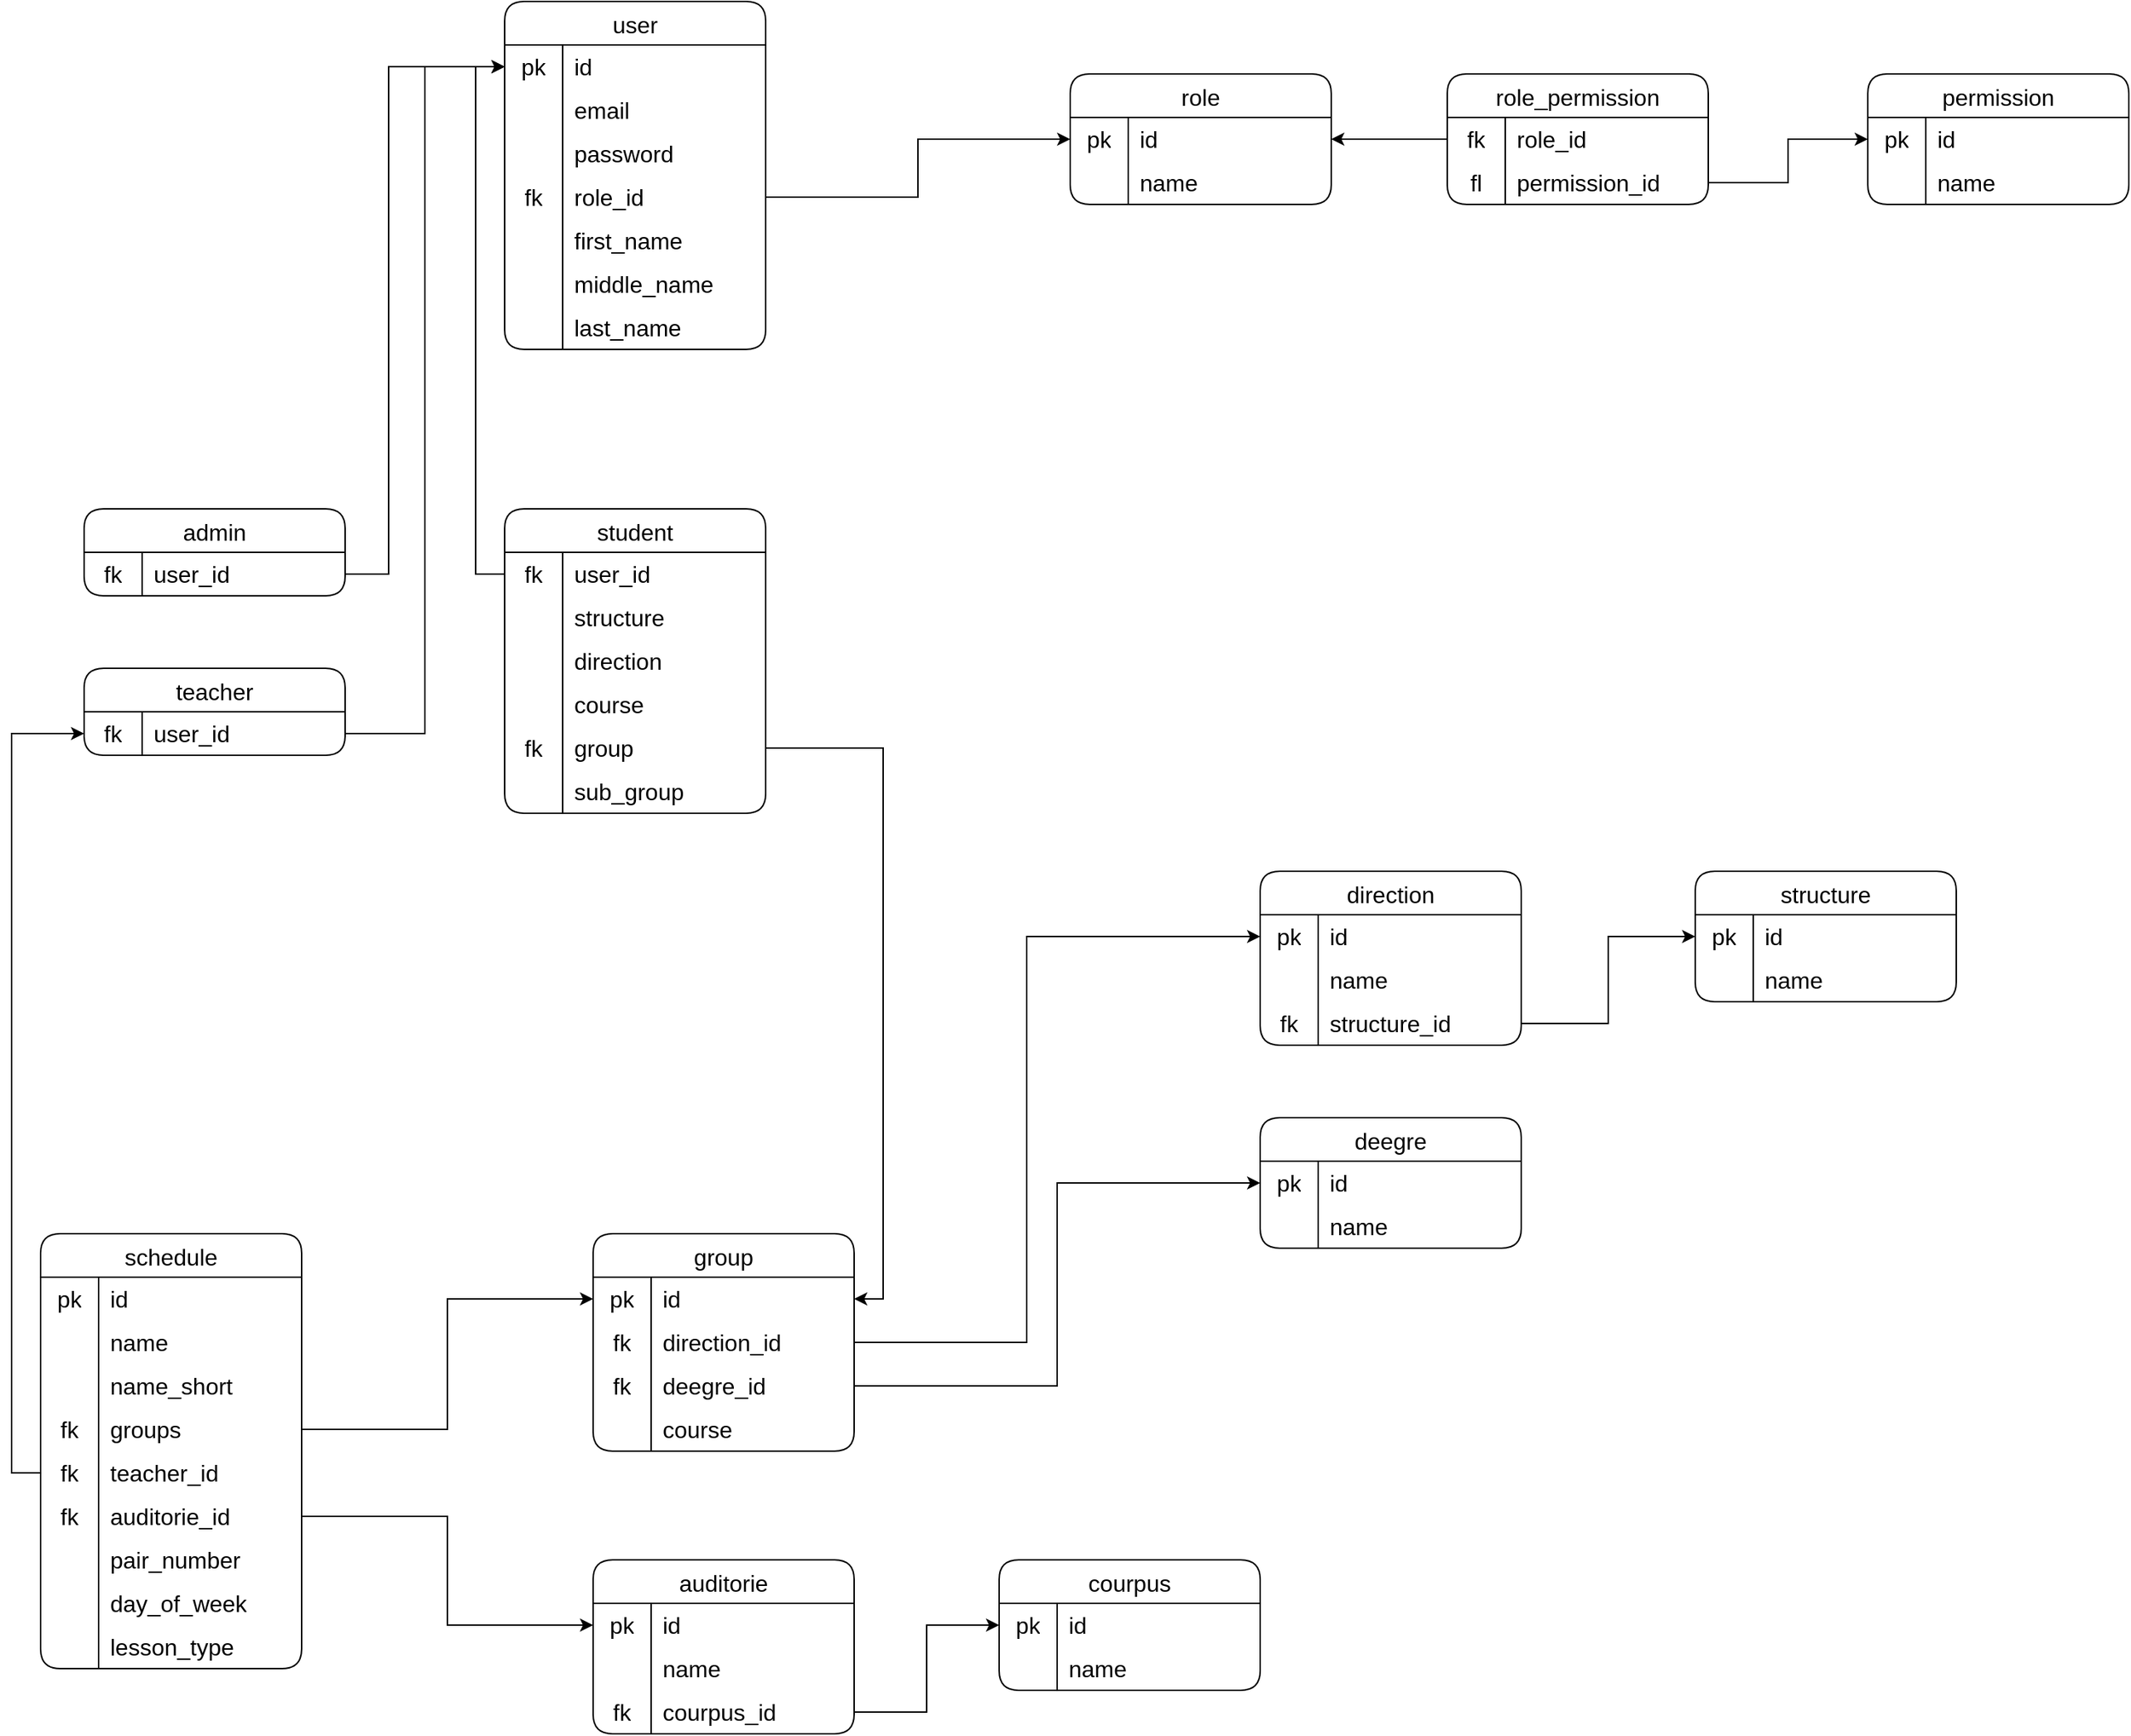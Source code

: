 <mxfile version="21.7.5" type="device">
  <diagram id="R2lEEEUBdFMjLlhIrx00" name="Page-1">
    <mxGraphModel dx="2206" dy="1363" grid="1" gridSize="10" guides="1" tooltips="1" connect="1" arrows="1" fold="1" page="1" pageScale="1" pageWidth="3300" pageHeight="4681" math="0" shadow="0" extFonts="Permanent Marker^https://fonts.googleapis.com/css?family=Permanent+Marker">
      <root>
        <mxCell id="0" />
        <mxCell id="1" parent="0" />
        <mxCell id="-EVnV8k_2ghCqNP4busZ-29" value="student" style="shape=table;startSize=30;container=1;collapsible=0;childLayout=tableLayout;fixedRows=1;rowLines=0;fontStyle=0;strokeColor=default;fontSize=16;rounded=1;" vertex="1" parent="1">
          <mxGeometry x="1230" y="730" width="180" height="210" as="geometry" />
        </mxCell>
        <mxCell id="-EVnV8k_2ghCqNP4busZ-112" style="shape=tableRow;horizontal=0;startSize=0;swimlaneHead=0;swimlaneBody=0;top=0;left=0;bottom=0;right=0;collapsible=0;dropTarget=0;fillColor=none;points=[[0,0.5],[1,0.5]];portConstraint=eastwest;strokeColor=inherit;fontSize=16;" vertex="1" parent="-EVnV8k_2ghCqNP4busZ-29">
          <mxGeometry y="30" width="180" height="30" as="geometry" />
        </mxCell>
        <mxCell id="-EVnV8k_2ghCqNP4busZ-113" value="fk" style="shape=partialRectangle;html=1;whiteSpace=wrap;connectable=0;fillColor=none;top=0;left=0;bottom=0;right=0;overflow=hidden;strokeColor=inherit;fontSize=16;" vertex="1" parent="-EVnV8k_2ghCqNP4busZ-112">
          <mxGeometry width="40" height="30" as="geometry">
            <mxRectangle width="40" height="30" as="alternateBounds" />
          </mxGeometry>
        </mxCell>
        <mxCell id="-EVnV8k_2ghCqNP4busZ-114" value="user_id" style="shape=partialRectangle;html=1;whiteSpace=wrap;connectable=0;fillColor=none;top=0;left=0;bottom=0;right=0;align=left;spacingLeft=6;overflow=hidden;strokeColor=inherit;fontSize=16;" vertex="1" parent="-EVnV8k_2ghCqNP4busZ-112">
          <mxGeometry x="40" width="140" height="30" as="geometry">
            <mxRectangle width="140" height="30" as="alternateBounds" />
          </mxGeometry>
        </mxCell>
        <mxCell id="-EVnV8k_2ghCqNP4busZ-62" style="shape=tableRow;horizontal=0;startSize=0;swimlaneHead=0;swimlaneBody=0;top=0;left=0;bottom=0;right=0;collapsible=0;dropTarget=0;fillColor=none;points=[[0,0.5],[1,0.5]];portConstraint=eastwest;strokeColor=inherit;fontSize=16;" vertex="1" parent="-EVnV8k_2ghCqNP4busZ-29">
          <mxGeometry y="60" width="180" height="30" as="geometry" />
        </mxCell>
        <mxCell id="-EVnV8k_2ghCqNP4busZ-63" style="shape=partialRectangle;html=1;whiteSpace=wrap;connectable=0;fillColor=none;top=0;left=0;bottom=0;right=0;overflow=hidden;strokeColor=inherit;fontSize=16;" vertex="1" parent="-EVnV8k_2ghCqNP4busZ-62">
          <mxGeometry width="40" height="30" as="geometry">
            <mxRectangle width="40" height="30" as="alternateBounds" />
          </mxGeometry>
        </mxCell>
        <mxCell id="-EVnV8k_2ghCqNP4busZ-64" value="structure" style="shape=partialRectangle;html=1;whiteSpace=wrap;connectable=0;fillColor=none;top=0;left=0;bottom=0;right=0;align=left;spacingLeft=6;overflow=hidden;strokeColor=inherit;fontSize=16;" vertex="1" parent="-EVnV8k_2ghCqNP4busZ-62">
          <mxGeometry x="40" width="140" height="30" as="geometry">
            <mxRectangle width="140" height="30" as="alternateBounds" />
          </mxGeometry>
        </mxCell>
        <mxCell id="-EVnV8k_2ghCqNP4busZ-65" style="shape=tableRow;horizontal=0;startSize=0;swimlaneHead=0;swimlaneBody=0;top=0;left=0;bottom=0;right=0;collapsible=0;dropTarget=0;fillColor=none;points=[[0,0.5],[1,0.5]];portConstraint=eastwest;strokeColor=inherit;fontSize=16;" vertex="1" parent="-EVnV8k_2ghCqNP4busZ-29">
          <mxGeometry y="90" width="180" height="30" as="geometry" />
        </mxCell>
        <mxCell id="-EVnV8k_2ghCqNP4busZ-66" style="shape=partialRectangle;html=1;whiteSpace=wrap;connectable=0;fillColor=none;top=0;left=0;bottom=0;right=0;overflow=hidden;strokeColor=inherit;fontSize=16;" vertex="1" parent="-EVnV8k_2ghCqNP4busZ-65">
          <mxGeometry width="40" height="30" as="geometry">
            <mxRectangle width="40" height="30" as="alternateBounds" />
          </mxGeometry>
        </mxCell>
        <mxCell id="-EVnV8k_2ghCqNP4busZ-67" value="direction" style="shape=partialRectangle;html=1;whiteSpace=wrap;connectable=0;fillColor=none;top=0;left=0;bottom=0;right=0;align=left;spacingLeft=6;overflow=hidden;strokeColor=inherit;fontSize=16;" vertex="1" parent="-EVnV8k_2ghCqNP4busZ-65">
          <mxGeometry x="40" width="140" height="30" as="geometry">
            <mxRectangle width="140" height="30" as="alternateBounds" />
          </mxGeometry>
        </mxCell>
        <mxCell id="-EVnV8k_2ghCqNP4busZ-68" style="shape=tableRow;horizontal=0;startSize=0;swimlaneHead=0;swimlaneBody=0;top=0;left=0;bottom=0;right=0;collapsible=0;dropTarget=0;fillColor=none;points=[[0,0.5],[1,0.5]];portConstraint=eastwest;strokeColor=inherit;fontSize=16;" vertex="1" parent="-EVnV8k_2ghCqNP4busZ-29">
          <mxGeometry y="120" width="180" height="30" as="geometry" />
        </mxCell>
        <mxCell id="-EVnV8k_2ghCqNP4busZ-69" style="shape=partialRectangle;html=1;whiteSpace=wrap;connectable=0;fillColor=none;top=0;left=0;bottom=0;right=0;overflow=hidden;strokeColor=inherit;fontSize=16;" vertex="1" parent="-EVnV8k_2ghCqNP4busZ-68">
          <mxGeometry width="40" height="30" as="geometry">
            <mxRectangle width="40" height="30" as="alternateBounds" />
          </mxGeometry>
        </mxCell>
        <mxCell id="-EVnV8k_2ghCqNP4busZ-70" value="course" style="shape=partialRectangle;html=1;whiteSpace=wrap;connectable=0;fillColor=none;top=0;left=0;bottom=0;right=0;align=left;spacingLeft=6;overflow=hidden;strokeColor=inherit;fontSize=16;" vertex="1" parent="-EVnV8k_2ghCqNP4busZ-68">
          <mxGeometry x="40" width="140" height="30" as="geometry">
            <mxRectangle width="140" height="30" as="alternateBounds" />
          </mxGeometry>
        </mxCell>
        <mxCell id="-EVnV8k_2ghCqNP4busZ-74" style="shape=tableRow;horizontal=0;startSize=0;swimlaneHead=0;swimlaneBody=0;top=0;left=0;bottom=0;right=0;collapsible=0;dropTarget=0;fillColor=none;points=[[0,0.5],[1,0.5]];portConstraint=eastwest;strokeColor=inherit;fontSize=16;" vertex="1" parent="-EVnV8k_2ghCqNP4busZ-29">
          <mxGeometry y="150" width="180" height="30" as="geometry" />
        </mxCell>
        <mxCell id="-EVnV8k_2ghCqNP4busZ-75" value="fk" style="shape=partialRectangle;html=1;whiteSpace=wrap;connectable=0;fillColor=none;top=0;left=0;bottom=0;right=0;overflow=hidden;strokeColor=inherit;fontSize=16;" vertex="1" parent="-EVnV8k_2ghCqNP4busZ-74">
          <mxGeometry width="40" height="30" as="geometry">
            <mxRectangle width="40" height="30" as="alternateBounds" />
          </mxGeometry>
        </mxCell>
        <mxCell id="-EVnV8k_2ghCqNP4busZ-76" value="group" style="shape=partialRectangle;html=1;whiteSpace=wrap;connectable=0;fillColor=none;top=0;left=0;bottom=0;right=0;align=left;spacingLeft=6;overflow=hidden;strokeColor=inherit;fontSize=16;" vertex="1" parent="-EVnV8k_2ghCqNP4busZ-74">
          <mxGeometry x="40" width="140" height="30" as="geometry">
            <mxRectangle width="140" height="30" as="alternateBounds" />
          </mxGeometry>
        </mxCell>
        <mxCell id="-EVnV8k_2ghCqNP4busZ-77" style="shape=tableRow;horizontal=0;startSize=0;swimlaneHead=0;swimlaneBody=0;top=0;left=0;bottom=0;right=0;collapsible=0;dropTarget=0;fillColor=none;points=[[0,0.5],[1,0.5]];portConstraint=eastwest;strokeColor=inherit;fontSize=16;" vertex="1" parent="-EVnV8k_2ghCqNP4busZ-29">
          <mxGeometry y="180" width="180" height="30" as="geometry" />
        </mxCell>
        <mxCell id="-EVnV8k_2ghCqNP4busZ-78" style="shape=partialRectangle;html=1;whiteSpace=wrap;connectable=0;fillColor=none;top=0;left=0;bottom=0;right=0;overflow=hidden;strokeColor=inherit;fontSize=16;" vertex="1" parent="-EVnV8k_2ghCqNP4busZ-77">
          <mxGeometry width="40" height="30" as="geometry">
            <mxRectangle width="40" height="30" as="alternateBounds" />
          </mxGeometry>
        </mxCell>
        <mxCell id="-EVnV8k_2ghCqNP4busZ-79" value="sub_group" style="shape=partialRectangle;html=1;whiteSpace=wrap;connectable=0;fillColor=none;top=0;left=0;bottom=0;right=0;align=left;spacingLeft=6;overflow=hidden;strokeColor=inherit;fontSize=16;" vertex="1" parent="-EVnV8k_2ghCqNP4busZ-77">
          <mxGeometry x="40" width="140" height="30" as="geometry">
            <mxRectangle width="140" height="30" as="alternateBounds" />
          </mxGeometry>
        </mxCell>
        <mxCell id="-EVnV8k_2ghCqNP4busZ-83" value="user" style="shape=table;startSize=30;container=1;collapsible=0;childLayout=tableLayout;fixedRows=1;rowLines=0;fontStyle=0;strokeColor=default;fontSize=16;rounded=1;fontFamily=Helvetica;fontColor=default;fillColor=default;" vertex="1" parent="1">
          <mxGeometry x="1230" y="380" width="180" height="240" as="geometry" />
        </mxCell>
        <mxCell id="-EVnV8k_2ghCqNP4busZ-84" value="" style="shape=tableRow;horizontal=0;startSize=0;swimlaneHead=0;swimlaneBody=0;top=0;left=0;bottom=0;right=0;collapsible=0;dropTarget=0;fillColor=none;points=[[0,0.5],[1,0.5]];portConstraint=eastwest;strokeColor=inherit;fontSize=16;rounded=1;fontFamily=Helvetica;fontColor=default;" vertex="1" parent="-EVnV8k_2ghCqNP4busZ-83">
          <mxGeometry y="30" width="180" height="30" as="geometry" />
        </mxCell>
        <mxCell id="-EVnV8k_2ghCqNP4busZ-85" value="pk" style="shape=partialRectangle;html=1;whiteSpace=wrap;connectable=0;fillColor=none;top=0;left=0;bottom=0;right=0;overflow=hidden;pointerEvents=1;strokeColor=inherit;fontSize=16;rounded=1;fontFamily=Helvetica;fontColor=default;startSize=30;" vertex="1" parent="-EVnV8k_2ghCqNP4busZ-84">
          <mxGeometry width="40" height="30" as="geometry">
            <mxRectangle width="40" height="30" as="alternateBounds" />
          </mxGeometry>
        </mxCell>
        <mxCell id="-EVnV8k_2ghCqNP4busZ-86" value="id" style="shape=partialRectangle;html=1;whiteSpace=wrap;connectable=0;fillColor=none;top=0;left=0;bottom=0;right=0;align=left;spacingLeft=6;overflow=hidden;strokeColor=inherit;fontSize=16;rounded=1;fontFamily=Helvetica;fontColor=default;startSize=30;" vertex="1" parent="-EVnV8k_2ghCqNP4busZ-84">
          <mxGeometry x="40" width="140" height="30" as="geometry">
            <mxRectangle width="140" height="30" as="alternateBounds" />
          </mxGeometry>
        </mxCell>
        <mxCell id="-EVnV8k_2ghCqNP4busZ-87" value="" style="shape=tableRow;horizontal=0;startSize=0;swimlaneHead=0;swimlaneBody=0;top=0;left=0;bottom=0;right=0;collapsible=0;dropTarget=0;fillColor=none;points=[[0,0.5],[1,0.5]];portConstraint=eastwest;strokeColor=inherit;fontSize=16;rounded=1;fontFamily=Helvetica;fontColor=default;" vertex="1" parent="-EVnV8k_2ghCqNP4busZ-83">
          <mxGeometry y="60" width="180" height="30" as="geometry" />
        </mxCell>
        <mxCell id="-EVnV8k_2ghCqNP4busZ-88" value="" style="shape=partialRectangle;html=1;whiteSpace=wrap;connectable=0;fillColor=none;top=0;left=0;bottom=0;right=0;overflow=hidden;strokeColor=inherit;fontSize=16;rounded=1;fontFamily=Helvetica;fontColor=default;startSize=30;" vertex="1" parent="-EVnV8k_2ghCqNP4busZ-87">
          <mxGeometry width="40" height="30" as="geometry">
            <mxRectangle width="40" height="30" as="alternateBounds" />
          </mxGeometry>
        </mxCell>
        <mxCell id="-EVnV8k_2ghCqNP4busZ-89" value="email" style="shape=partialRectangle;html=1;whiteSpace=wrap;connectable=0;fillColor=none;top=0;left=0;bottom=0;right=0;align=left;spacingLeft=6;overflow=hidden;strokeColor=inherit;fontSize=16;rounded=1;fontFamily=Helvetica;fontColor=default;startSize=30;" vertex="1" parent="-EVnV8k_2ghCqNP4busZ-87">
          <mxGeometry x="40" width="140" height="30" as="geometry">
            <mxRectangle width="140" height="30" as="alternateBounds" />
          </mxGeometry>
        </mxCell>
        <mxCell id="-EVnV8k_2ghCqNP4busZ-90" value="" style="shape=tableRow;horizontal=0;startSize=0;swimlaneHead=0;swimlaneBody=0;top=0;left=0;bottom=0;right=0;collapsible=0;dropTarget=0;fillColor=none;points=[[0,0.5],[1,0.5]];portConstraint=eastwest;strokeColor=inherit;fontSize=16;rounded=1;fontFamily=Helvetica;fontColor=default;" vertex="1" parent="-EVnV8k_2ghCqNP4busZ-83">
          <mxGeometry y="90" width="180" height="30" as="geometry" />
        </mxCell>
        <mxCell id="-EVnV8k_2ghCqNP4busZ-91" value="" style="shape=partialRectangle;html=1;whiteSpace=wrap;connectable=0;fillColor=none;top=0;left=0;bottom=0;right=0;overflow=hidden;strokeColor=inherit;fontSize=16;rounded=1;fontFamily=Helvetica;fontColor=default;startSize=30;" vertex="1" parent="-EVnV8k_2ghCqNP4busZ-90">
          <mxGeometry width="40" height="30" as="geometry">
            <mxRectangle width="40" height="30" as="alternateBounds" />
          </mxGeometry>
        </mxCell>
        <mxCell id="-EVnV8k_2ghCqNP4busZ-92" value="password" style="shape=partialRectangle;html=1;whiteSpace=wrap;connectable=0;fillColor=none;top=0;left=0;bottom=0;right=0;align=left;spacingLeft=6;overflow=hidden;strokeColor=inherit;fontSize=16;rounded=1;fontFamily=Helvetica;fontColor=default;startSize=30;" vertex="1" parent="-EVnV8k_2ghCqNP4busZ-90">
          <mxGeometry x="40" width="140" height="30" as="geometry">
            <mxRectangle width="140" height="30" as="alternateBounds" />
          </mxGeometry>
        </mxCell>
        <mxCell id="-EVnV8k_2ghCqNP4busZ-93" style="shape=tableRow;horizontal=0;startSize=0;swimlaneHead=0;swimlaneBody=0;top=0;left=0;bottom=0;right=0;collapsible=0;dropTarget=0;fillColor=none;points=[[0,0.5],[1,0.5]];portConstraint=eastwest;strokeColor=inherit;fontSize=16;rounded=1;fontFamily=Helvetica;fontColor=default;" vertex="1" parent="-EVnV8k_2ghCqNP4busZ-83">
          <mxGeometry y="120" width="180" height="30" as="geometry" />
        </mxCell>
        <mxCell id="-EVnV8k_2ghCqNP4busZ-94" value="fk" style="shape=partialRectangle;html=1;whiteSpace=wrap;connectable=0;fillColor=none;top=0;left=0;bottom=0;right=0;overflow=hidden;strokeColor=inherit;fontSize=16;rounded=1;fontFamily=Helvetica;fontColor=default;startSize=30;" vertex="1" parent="-EVnV8k_2ghCqNP4busZ-93">
          <mxGeometry width="40" height="30" as="geometry">
            <mxRectangle width="40" height="30" as="alternateBounds" />
          </mxGeometry>
        </mxCell>
        <mxCell id="-EVnV8k_2ghCqNP4busZ-95" value="role_id" style="shape=partialRectangle;html=1;whiteSpace=wrap;connectable=0;fillColor=none;top=0;left=0;bottom=0;right=0;align=left;spacingLeft=6;overflow=hidden;strokeColor=inherit;fontSize=16;rounded=1;fontFamily=Helvetica;fontColor=default;startSize=30;" vertex="1" parent="-EVnV8k_2ghCqNP4busZ-93">
          <mxGeometry x="40" width="140" height="30" as="geometry">
            <mxRectangle width="140" height="30" as="alternateBounds" />
          </mxGeometry>
        </mxCell>
        <mxCell id="-EVnV8k_2ghCqNP4busZ-109" style="shape=tableRow;horizontal=0;startSize=0;swimlaneHead=0;swimlaneBody=0;top=0;left=0;bottom=0;right=0;collapsible=0;dropTarget=0;fillColor=none;points=[[0,0.5],[1,0.5]];portConstraint=eastwest;strokeColor=inherit;fontSize=16;rounded=1;fontFamily=Helvetica;fontColor=default;" vertex="1" parent="-EVnV8k_2ghCqNP4busZ-83">
          <mxGeometry y="150" width="180" height="30" as="geometry" />
        </mxCell>
        <mxCell id="-EVnV8k_2ghCqNP4busZ-110" style="shape=partialRectangle;html=1;whiteSpace=wrap;connectable=0;fillColor=none;top=0;left=0;bottom=0;right=0;overflow=hidden;strokeColor=inherit;fontSize=16;rounded=1;fontFamily=Helvetica;fontColor=default;startSize=30;" vertex="1" parent="-EVnV8k_2ghCqNP4busZ-109">
          <mxGeometry width="40" height="30" as="geometry">
            <mxRectangle width="40" height="30" as="alternateBounds" />
          </mxGeometry>
        </mxCell>
        <mxCell id="-EVnV8k_2ghCqNP4busZ-111" value="first_name" style="shape=partialRectangle;html=1;whiteSpace=wrap;connectable=0;fillColor=none;top=0;left=0;bottom=0;right=0;align=left;spacingLeft=6;overflow=hidden;strokeColor=inherit;fontSize=16;rounded=1;fontFamily=Helvetica;fontColor=default;startSize=30;" vertex="1" parent="-EVnV8k_2ghCqNP4busZ-109">
          <mxGeometry x="40" width="140" height="30" as="geometry">
            <mxRectangle width="140" height="30" as="alternateBounds" />
          </mxGeometry>
        </mxCell>
        <mxCell id="-EVnV8k_2ghCqNP4busZ-106" style="shape=tableRow;horizontal=0;startSize=0;swimlaneHead=0;swimlaneBody=0;top=0;left=0;bottom=0;right=0;collapsible=0;dropTarget=0;fillColor=none;points=[[0,0.5],[1,0.5]];portConstraint=eastwest;strokeColor=inherit;fontSize=16;rounded=1;fontFamily=Helvetica;fontColor=default;" vertex="1" parent="-EVnV8k_2ghCqNP4busZ-83">
          <mxGeometry y="180" width="180" height="30" as="geometry" />
        </mxCell>
        <mxCell id="-EVnV8k_2ghCqNP4busZ-107" style="shape=partialRectangle;html=1;whiteSpace=wrap;connectable=0;fillColor=none;top=0;left=0;bottom=0;right=0;overflow=hidden;strokeColor=inherit;fontSize=16;rounded=1;fontFamily=Helvetica;fontColor=default;startSize=30;" vertex="1" parent="-EVnV8k_2ghCqNP4busZ-106">
          <mxGeometry width="40" height="30" as="geometry">
            <mxRectangle width="40" height="30" as="alternateBounds" />
          </mxGeometry>
        </mxCell>
        <mxCell id="-EVnV8k_2ghCqNP4busZ-108" value="middle_name" style="shape=partialRectangle;html=1;whiteSpace=wrap;connectable=0;fillColor=none;top=0;left=0;bottom=0;right=0;align=left;spacingLeft=6;overflow=hidden;strokeColor=inherit;fontSize=16;rounded=1;fontFamily=Helvetica;fontColor=default;startSize=30;" vertex="1" parent="-EVnV8k_2ghCqNP4busZ-106">
          <mxGeometry x="40" width="140" height="30" as="geometry">
            <mxRectangle width="140" height="30" as="alternateBounds" />
          </mxGeometry>
        </mxCell>
        <mxCell id="-EVnV8k_2ghCqNP4busZ-103" style="shape=tableRow;horizontal=0;startSize=0;swimlaneHead=0;swimlaneBody=0;top=0;left=0;bottom=0;right=0;collapsible=0;dropTarget=0;fillColor=none;points=[[0,0.5],[1,0.5]];portConstraint=eastwest;strokeColor=inherit;fontSize=16;rounded=1;fontFamily=Helvetica;fontColor=default;" vertex="1" parent="-EVnV8k_2ghCqNP4busZ-83">
          <mxGeometry y="210" width="180" height="30" as="geometry" />
        </mxCell>
        <mxCell id="-EVnV8k_2ghCqNP4busZ-104" style="shape=partialRectangle;html=1;whiteSpace=wrap;connectable=0;fillColor=none;top=0;left=0;bottom=0;right=0;overflow=hidden;strokeColor=inherit;fontSize=16;rounded=1;fontFamily=Helvetica;fontColor=default;startSize=30;" vertex="1" parent="-EVnV8k_2ghCqNP4busZ-103">
          <mxGeometry width="40" height="30" as="geometry">
            <mxRectangle width="40" height="30" as="alternateBounds" />
          </mxGeometry>
        </mxCell>
        <mxCell id="-EVnV8k_2ghCqNP4busZ-105" value="last_name" style="shape=partialRectangle;html=1;whiteSpace=wrap;connectable=0;fillColor=none;top=0;left=0;bottom=0;right=0;align=left;spacingLeft=6;overflow=hidden;strokeColor=inherit;fontSize=16;rounded=1;fontFamily=Helvetica;fontColor=default;startSize=30;" vertex="1" parent="-EVnV8k_2ghCqNP4busZ-103">
          <mxGeometry x="40" width="140" height="30" as="geometry">
            <mxRectangle width="140" height="30" as="alternateBounds" />
          </mxGeometry>
        </mxCell>
        <mxCell id="-EVnV8k_2ghCqNP4busZ-115" style="edgeStyle=orthogonalEdgeStyle;rounded=0;orthogonalLoop=1;jettySize=auto;html=1;entryX=0;entryY=0.5;entryDx=0;entryDy=0;fontFamily=Helvetica;fontSize=16;fontColor=default;startSize=30;" edge="1" parent="1" source="-EVnV8k_2ghCqNP4busZ-112" target="-EVnV8k_2ghCqNP4busZ-84">
          <mxGeometry relative="1" as="geometry" />
        </mxCell>
        <mxCell id="-EVnV8k_2ghCqNP4busZ-116" value="permission" style="shape=table;startSize=30;container=1;collapsible=0;childLayout=tableLayout;fixedRows=1;rowLines=0;fontStyle=0;strokeColor=default;fontSize=16;rounded=1;fontFamily=Helvetica;fontColor=default;fillColor=default;" vertex="1" parent="1">
          <mxGeometry x="2170" y="430" width="180" height="90" as="geometry" />
        </mxCell>
        <mxCell id="-EVnV8k_2ghCqNP4busZ-117" value="" style="shape=tableRow;horizontal=0;startSize=0;swimlaneHead=0;swimlaneBody=0;top=0;left=0;bottom=0;right=0;collapsible=0;dropTarget=0;fillColor=none;points=[[0,0.5],[1,0.5]];portConstraint=eastwest;strokeColor=inherit;fontSize=16;rounded=1;fontFamily=Helvetica;fontColor=default;" vertex="1" parent="-EVnV8k_2ghCqNP4busZ-116">
          <mxGeometry y="30" width="180" height="30" as="geometry" />
        </mxCell>
        <mxCell id="-EVnV8k_2ghCqNP4busZ-118" value="pk" style="shape=partialRectangle;html=1;whiteSpace=wrap;connectable=0;fillColor=none;top=0;left=0;bottom=0;right=0;overflow=hidden;pointerEvents=1;strokeColor=inherit;fontSize=16;rounded=1;fontFamily=Helvetica;fontColor=default;startSize=30;" vertex="1" parent="-EVnV8k_2ghCqNP4busZ-117">
          <mxGeometry width="40" height="30" as="geometry">
            <mxRectangle width="40" height="30" as="alternateBounds" />
          </mxGeometry>
        </mxCell>
        <mxCell id="-EVnV8k_2ghCqNP4busZ-119" value="id" style="shape=partialRectangle;html=1;whiteSpace=wrap;connectable=0;fillColor=none;top=0;left=0;bottom=0;right=0;align=left;spacingLeft=6;overflow=hidden;strokeColor=inherit;fontSize=16;rounded=1;fontFamily=Helvetica;fontColor=default;startSize=30;" vertex="1" parent="-EVnV8k_2ghCqNP4busZ-117">
          <mxGeometry x="40" width="140" height="30" as="geometry">
            <mxRectangle width="140" height="30" as="alternateBounds" />
          </mxGeometry>
        </mxCell>
        <mxCell id="-EVnV8k_2ghCqNP4busZ-120" value="" style="shape=tableRow;horizontal=0;startSize=0;swimlaneHead=0;swimlaneBody=0;top=0;left=0;bottom=0;right=0;collapsible=0;dropTarget=0;fillColor=none;points=[[0,0.5],[1,0.5]];portConstraint=eastwest;strokeColor=inherit;fontSize=16;rounded=1;fontFamily=Helvetica;fontColor=default;" vertex="1" parent="-EVnV8k_2ghCqNP4busZ-116">
          <mxGeometry y="60" width="180" height="30" as="geometry" />
        </mxCell>
        <mxCell id="-EVnV8k_2ghCqNP4busZ-121" value="" style="shape=partialRectangle;html=1;whiteSpace=wrap;connectable=0;fillColor=none;top=0;left=0;bottom=0;right=0;overflow=hidden;strokeColor=inherit;fontSize=16;rounded=1;fontFamily=Helvetica;fontColor=default;startSize=30;" vertex="1" parent="-EVnV8k_2ghCqNP4busZ-120">
          <mxGeometry width="40" height="30" as="geometry">
            <mxRectangle width="40" height="30" as="alternateBounds" />
          </mxGeometry>
        </mxCell>
        <mxCell id="-EVnV8k_2ghCqNP4busZ-122" value="name" style="shape=partialRectangle;html=1;whiteSpace=wrap;connectable=0;fillColor=none;top=0;left=0;bottom=0;right=0;align=left;spacingLeft=6;overflow=hidden;strokeColor=inherit;fontSize=16;rounded=1;fontFamily=Helvetica;fontColor=default;startSize=30;" vertex="1" parent="-EVnV8k_2ghCqNP4busZ-120">
          <mxGeometry x="40" width="140" height="30" as="geometry">
            <mxRectangle width="140" height="30" as="alternateBounds" />
          </mxGeometry>
        </mxCell>
        <mxCell id="-EVnV8k_2ghCqNP4busZ-126" value="role" style="shape=table;startSize=30;container=1;collapsible=0;childLayout=tableLayout;fixedRows=1;rowLines=0;fontStyle=0;strokeColor=default;fontSize=16;rounded=1;fontFamily=Helvetica;fontColor=default;fillColor=default;" vertex="1" parent="1">
          <mxGeometry x="1620" y="430" width="180" height="90" as="geometry" />
        </mxCell>
        <mxCell id="-EVnV8k_2ghCqNP4busZ-127" value="" style="shape=tableRow;horizontal=0;startSize=0;swimlaneHead=0;swimlaneBody=0;top=0;left=0;bottom=0;right=0;collapsible=0;dropTarget=0;fillColor=none;points=[[0,0.5],[1,0.5]];portConstraint=eastwest;strokeColor=inherit;fontSize=16;rounded=1;fontFamily=Helvetica;fontColor=default;" vertex="1" parent="-EVnV8k_2ghCqNP4busZ-126">
          <mxGeometry y="30" width="180" height="30" as="geometry" />
        </mxCell>
        <mxCell id="-EVnV8k_2ghCqNP4busZ-128" value="pk" style="shape=partialRectangle;html=1;whiteSpace=wrap;connectable=0;fillColor=none;top=0;left=0;bottom=0;right=0;overflow=hidden;pointerEvents=1;strokeColor=inherit;fontSize=16;rounded=1;fontFamily=Helvetica;fontColor=default;startSize=30;" vertex="1" parent="-EVnV8k_2ghCqNP4busZ-127">
          <mxGeometry width="40" height="30" as="geometry">
            <mxRectangle width="40" height="30" as="alternateBounds" />
          </mxGeometry>
        </mxCell>
        <mxCell id="-EVnV8k_2ghCqNP4busZ-129" value="id" style="shape=partialRectangle;html=1;whiteSpace=wrap;connectable=0;fillColor=none;top=0;left=0;bottom=0;right=0;align=left;spacingLeft=6;overflow=hidden;strokeColor=inherit;fontSize=16;rounded=1;fontFamily=Helvetica;fontColor=default;startSize=30;" vertex="1" parent="-EVnV8k_2ghCqNP4busZ-127">
          <mxGeometry x="40" width="140" height="30" as="geometry">
            <mxRectangle width="140" height="30" as="alternateBounds" />
          </mxGeometry>
        </mxCell>
        <mxCell id="-EVnV8k_2ghCqNP4busZ-130" value="" style="shape=tableRow;horizontal=0;startSize=0;swimlaneHead=0;swimlaneBody=0;top=0;left=0;bottom=0;right=0;collapsible=0;dropTarget=0;fillColor=none;points=[[0,0.5],[1,0.5]];portConstraint=eastwest;strokeColor=inherit;fontSize=16;rounded=1;fontFamily=Helvetica;fontColor=default;" vertex="1" parent="-EVnV8k_2ghCqNP4busZ-126">
          <mxGeometry y="60" width="180" height="30" as="geometry" />
        </mxCell>
        <mxCell id="-EVnV8k_2ghCqNP4busZ-131" value="" style="shape=partialRectangle;html=1;whiteSpace=wrap;connectable=0;fillColor=none;top=0;left=0;bottom=0;right=0;overflow=hidden;strokeColor=inherit;fontSize=16;rounded=1;fontFamily=Helvetica;fontColor=default;startSize=30;" vertex="1" parent="-EVnV8k_2ghCqNP4busZ-130">
          <mxGeometry width="40" height="30" as="geometry">
            <mxRectangle width="40" height="30" as="alternateBounds" />
          </mxGeometry>
        </mxCell>
        <mxCell id="-EVnV8k_2ghCqNP4busZ-132" value="name" style="shape=partialRectangle;html=1;whiteSpace=wrap;connectable=0;fillColor=none;top=0;left=0;bottom=0;right=0;align=left;spacingLeft=6;overflow=hidden;strokeColor=inherit;fontSize=16;rounded=1;fontFamily=Helvetica;fontColor=default;startSize=30;" vertex="1" parent="-EVnV8k_2ghCqNP4busZ-130">
          <mxGeometry x="40" width="140" height="30" as="geometry">
            <mxRectangle width="140" height="30" as="alternateBounds" />
          </mxGeometry>
        </mxCell>
        <mxCell id="-EVnV8k_2ghCqNP4busZ-136" value="role_permission" style="shape=table;startSize=30;container=1;collapsible=0;childLayout=tableLayout;fixedRows=1;rowLines=0;fontStyle=0;strokeColor=default;fontSize=16;rounded=1;fontFamily=Helvetica;fontColor=default;fillColor=default;" vertex="1" parent="1">
          <mxGeometry x="1880" y="430" width="180" height="90" as="geometry" />
        </mxCell>
        <mxCell id="-EVnV8k_2ghCqNP4busZ-137" value="" style="shape=tableRow;horizontal=0;startSize=0;swimlaneHead=0;swimlaneBody=0;top=0;left=0;bottom=0;right=0;collapsible=0;dropTarget=0;fillColor=none;points=[[0,0.5],[1,0.5]];portConstraint=eastwest;strokeColor=inherit;fontSize=16;rounded=1;fontFamily=Helvetica;fontColor=default;" vertex="1" parent="-EVnV8k_2ghCqNP4busZ-136">
          <mxGeometry y="30" width="180" height="30" as="geometry" />
        </mxCell>
        <mxCell id="-EVnV8k_2ghCqNP4busZ-138" value="fk" style="shape=partialRectangle;html=1;whiteSpace=wrap;connectable=0;fillColor=none;top=0;left=0;bottom=0;right=0;overflow=hidden;pointerEvents=1;strokeColor=inherit;fontSize=16;rounded=1;fontFamily=Helvetica;fontColor=default;startSize=30;" vertex="1" parent="-EVnV8k_2ghCqNP4busZ-137">
          <mxGeometry width="40" height="30" as="geometry">
            <mxRectangle width="40" height="30" as="alternateBounds" />
          </mxGeometry>
        </mxCell>
        <mxCell id="-EVnV8k_2ghCqNP4busZ-139" value="role_id" style="shape=partialRectangle;html=1;whiteSpace=wrap;connectable=0;fillColor=none;top=0;left=0;bottom=0;right=0;align=left;spacingLeft=6;overflow=hidden;strokeColor=inherit;fontSize=16;rounded=1;fontFamily=Helvetica;fontColor=default;startSize=30;" vertex="1" parent="-EVnV8k_2ghCqNP4busZ-137">
          <mxGeometry x="40" width="140" height="30" as="geometry">
            <mxRectangle width="140" height="30" as="alternateBounds" />
          </mxGeometry>
        </mxCell>
        <mxCell id="-EVnV8k_2ghCqNP4busZ-140" value="" style="shape=tableRow;horizontal=0;startSize=0;swimlaneHead=0;swimlaneBody=0;top=0;left=0;bottom=0;right=0;collapsible=0;dropTarget=0;fillColor=none;points=[[0,0.5],[1,0.5]];portConstraint=eastwest;strokeColor=inherit;fontSize=16;rounded=1;fontFamily=Helvetica;fontColor=default;" vertex="1" parent="-EVnV8k_2ghCqNP4busZ-136">
          <mxGeometry y="60" width="180" height="30" as="geometry" />
        </mxCell>
        <mxCell id="-EVnV8k_2ghCqNP4busZ-141" value="fl" style="shape=partialRectangle;html=1;whiteSpace=wrap;connectable=0;fillColor=none;top=0;left=0;bottom=0;right=0;overflow=hidden;strokeColor=inherit;fontSize=16;rounded=1;fontFamily=Helvetica;fontColor=default;startSize=30;" vertex="1" parent="-EVnV8k_2ghCqNP4busZ-140">
          <mxGeometry width="40" height="30" as="geometry">
            <mxRectangle width="40" height="30" as="alternateBounds" />
          </mxGeometry>
        </mxCell>
        <mxCell id="-EVnV8k_2ghCqNP4busZ-142" value="permission_id" style="shape=partialRectangle;html=1;whiteSpace=wrap;connectable=0;fillColor=none;top=0;left=0;bottom=0;right=0;align=left;spacingLeft=6;overflow=hidden;strokeColor=inherit;fontSize=16;rounded=1;fontFamily=Helvetica;fontColor=default;startSize=30;" vertex="1" parent="-EVnV8k_2ghCqNP4busZ-140">
          <mxGeometry x="40" width="140" height="30" as="geometry">
            <mxRectangle width="140" height="30" as="alternateBounds" />
          </mxGeometry>
        </mxCell>
        <mxCell id="-EVnV8k_2ghCqNP4busZ-149" style="edgeStyle=orthogonalEdgeStyle;rounded=0;orthogonalLoop=1;jettySize=auto;html=1;entryX=0;entryY=0.5;entryDx=0;entryDy=0;fontFamily=Helvetica;fontSize=16;fontColor=default;startSize=30;" edge="1" parent="1" source="-EVnV8k_2ghCqNP4busZ-140" target="-EVnV8k_2ghCqNP4busZ-117">
          <mxGeometry relative="1" as="geometry" />
        </mxCell>
        <mxCell id="-EVnV8k_2ghCqNP4busZ-150" style="edgeStyle=orthogonalEdgeStyle;rounded=0;orthogonalLoop=1;jettySize=auto;html=1;entryX=1;entryY=0.5;entryDx=0;entryDy=0;fontFamily=Helvetica;fontSize=16;fontColor=default;startSize=30;" edge="1" parent="1" source="-EVnV8k_2ghCqNP4busZ-137" target="-EVnV8k_2ghCqNP4busZ-127">
          <mxGeometry relative="1" as="geometry" />
        </mxCell>
        <mxCell id="-EVnV8k_2ghCqNP4busZ-152" style="edgeStyle=orthogonalEdgeStyle;rounded=0;orthogonalLoop=1;jettySize=auto;html=1;entryX=0;entryY=0.5;entryDx=0;entryDy=0;fontFamily=Helvetica;fontSize=16;fontColor=default;startSize=30;" edge="1" parent="1" source="-EVnV8k_2ghCqNP4busZ-93" target="-EVnV8k_2ghCqNP4busZ-127">
          <mxGeometry relative="1" as="geometry" />
        </mxCell>
        <mxCell id="-EVnV8k_2ghCqNP4busZ-153" value="admin" style="shape=table;startSize=30;container=1;collapsible=0;childLayout=tableLayout;fixedRows=1;rowLines=0;fontStyle=0;strokeColor=default;fontSize=16;rounded=1;fontFamily=Helvetica;fontColor=default;fillColor=default;" vertex="1" parent="1">
          <mxGeometry x="940" y="730" width="180" height="60" as="geometry" />
        </mxCell>
        <mxCell id="-EVnV8k_2ghCqNP4busZ-154" value="" style="shape=tableRow;horizontal=0;startSize=0;swimlaneHead=0;swimlaneBody=0;top=0;left=0;bottom=0;right=0;collapsible=0;dropTarget=0;fillColor=none;points=[[0,0.5],[1,0.5]];portConstraint=eastwest;strokeColor=inherit;fontSize=16;rounded=1;fontFamily=Helvetica;fontColor=default;" vertex="1" parent="-EVnV8k_2ghCqNP4busZ-153">
          <mxGeometry y="30" width="180" height="30" as="geometry" />
        </mxCell>
        <mxCell id="-EVnV8k_2ghCqNP4busZ-155" value="fk" style="shape=partialRectangle;html=1;whiteSpace=wrap;connectable=0;fillColor=none;top=0;left=0;bottom=0;right=0;overflow=hidden;pointerEvents=1;strokeColor=inherit;fontSize=16;rounded=1;fontFamily=Helvetica;fontColor=default;startSize=30;" vertex="1" parent="-EVnV8k_2ghCqNP4busZ-154">
          <mxGeometry width="40" height="30" as="geometry">
            <mxRectangle width="40" height="30" as="alternateBounds" />
          </mxGeometry>
        </mxCell>
        <mxCell id="-EVnV8k_2ghCqNP4busZ-156" value="user_id" style="shape=partialRectangle;html=1;whiteSpace=wrap;connectable=0;fillColor=none;top=0;left=0;bottom=0;right=0;align=left;spacingLeft=6;overflow=hidden;strokeColor=inherit;fontSize=16;rounded=1;fontFamily=Helvetica;fontColor=default;startSize=30;" vertex="1" parent="-EVnV8k_2ghCqNP4busZ-154">
          <mxGeometry x="40" width="140" height="30" as="geometry">
            <mxRectangle width="140" height="30" as="alternateBounds" />
          </mxGeometry>
        </mxCell>
        <mxCell id="-EVnV8k_2ghCqNP4busZ-163" style="edgeStyle=orthogonalEdgeStyle;rounded=0;orthogonalLoop=1;jettySize=auto;html=1;entryX=0;entryY=0.5;entryDx=0;entryDy=0;fontFamily=Helvetica;fontSize=16;fontColor=default;startSize=30;" edge="1" parent="1" source="-EVnV8k_2ghCqNP4busZ-154" target="-EVnV8k_2ghCqNP4busZ-84">
          <mxGeometry relative="1" as="geometry">
            <Array as="points">
              <mxPoint x="1150" y="775" />
              <mxPoint x="1150" y="425" />
            </Array>
          </mxGeometry>
        </mxCell>
        <mxCell id="-EVnV8k_2ghCqNP4busZ-164" value="teacher" style="shape=table;startSize=30;container=1;collapsible=0;childLayout=tableLayout;fixedRows=1;rowLines=0;fontStyle=0;strokeColor=default;fontSize=16;rounded=1;fontFamily=Helvetica;fontColor=default;fillColor=default;" vertex="1" parent="1">
          <mxGeometry x="940" y="840" width="180" height="60" as="geometry" />
        </mxCell>
        <mxCell id="-EVnV8k_2ghCqNP4busZ-165" value="" style="shape=tableRow;horizontal=0;startSize=0;swimlaneHead=0;swimlaneBody=0;top=0;left=0;bottom=0;right=0;collapsible=0;dropTarget=0;fillColor=none;points=[[0,0.5],[1,0.5]];portConstraint=eastwest;strokeColor=inherit;fontSize=16;rounded=1;fontFamily=Helvetica;fontColor=default;" vertex="1" parent="-EVnV8k_2ghCqNP4busZ-164">
          <mxGeometry y="30" width="180" height="30" as="geometry" />
        </mxCell>
        <mxCell id="-EVnV8k_2ghCqNP4busZ-166" value="fk" style="shape=partialRectangle;html=1;whiteSpace=wrap;connectable=0;fillColor=none;top=0;left=0;bottom=0;right=0;overflow=hidden;pointerEvents=1;strokeColor=inherit;fontSize=16;rounded=1;fontFamily=Helvetica;fontColor=default;startSize=30;" vertex="1" parent="-EVnV8k_2ghCqNP4busZ-165">
          <mxGeometry width="40" height="30" as="geometry">
            <mxRectangle width="40" height="30" as="alternateBounds" />
          </mxGeometry>
        </mxCell>
        <mxCell id="-EVnV8k_2ghCqNP4busZ-167" value="user_id" style="shape=partialRectangle;html=1;whiteSpace=wrap;connectable=0;fillColor=none;top=0;left=0;bottom=0;right=0;align=left;spacingLeft=6;overflow=hidden;strokeColor=inherit;fontSize=16;rounded=1;fontFamily=Helvetica;fontColor=default;startSize=30;" vertex="1" parent="-EVnV8k_2ghCqNP4busZ-165">
          <mxGeometry x="40" width="140" height="30" as="geometry">
            <mxRectangle width="140" height="30" as="alternateBounds" />
          </mxGeometry>
        </mxCell>
        <mxCell id="-EVnV8k_2ghCqNP4busZ-168" style="edgeStyle=orthogonalEdgeStyle;rounded=0;orthogonalLoop=1;jettySize=auto;html=1;entryX=0;entryY=0.5;entryDx=0;entryDy=0;fontFamily=Helvetica;fontSize=16;fontColor=default;startSize=30;" edge="1" parent="1" source="-EVnV8k_2ghCqNP4busZ-165" target="-EVnV8k_2ghCqNP4busZ-84">
          <mxGeometry relative="1" as="geometry" />
        </mxCell>
        <mxCell id="-EVnV8k_2ghCqNP4busZ-170" value="structure" style="shape=table;startSize=30;container=1;collapsible=0;childLayout=tableLayout;fixedRows=1;rowLines=0;fontStyle=0;strokeColor=default;fontSize=16;rounded=1;fontFamily=Helvetica;fontColor=default;fillColor=default;" vertex="1" parent="1">
          <mxGeometry x="2051" y="980" width="180" height="90" as="geometry" />
        </mxCell>
        <mxCell id="-EVnV8k_2ghCqNP4busZ-171" value="" style="shape=tableRow;horizontal=0;startSize=0;swimlaneHead=0;swimlaneBody=0;top=0;left=0;bottom=0;right=0;collapsible=0;dropTarget=0;fillColor=none;points=[[0,0.5],[1,0.5]];portConstraint=eastwest;strokeColor=inherit;fontSize=16;rounded=1;fontFamily=Helvetica;fontColor=default;" vertex="1" parent="-EVnV8k_2ghCqNP4busZ-170">
          <mxGeometry y="30" width="180" height="30" as="geometry" />
        </mxCell>
        <mxCell id="-EVnV8k_2ghCqNP4busZ-172" value="pk" style="shape=partialRectangle;html=1;whiteSpace=wrap;connectable=0;fillColor=none;top=0;left=0;bottom=0;right=0;overflow=hidden;pointerEvents=1;strokeColor=inherit;fontSize=16;rounded=1;fontFamily=Helvetica;fontColor=default;startSize=30;" vertex="1" parent="-EVnV8k_2ghCqNP4busZ-171">
          <mxGeometry width="40" height="30" as="geometry">
            <mxRectangle width="40" height="30" as="alternateBounds" />
          </mxGeometry>
        </mxCell>
        <mxCell id="-EVnV8k_2ghCqNP4busZ-173" value="id" style="shape=partialRectangle;html=1;whiteSpace=wrap;connectable=0;fillColor=none;top=0;left=0;bottom=0;right=0;align=left;spacingLeft=6;overflow=hidden;strokeColor=inherit;fontSize=16;rounded=1;fontFamily=Helvetica;fontColor=default;startSize=30;" vertex="1" parent="-EVnV8k_2ghCqNP4busZ-171">
          <mxGeometry x="40" width="140" height="30" as="geometry">
            <mxRectangle width="140" height="30" as="alternateBounds" />
          </mxGeometry>
        </mxCell>
        <mxCell id="-EVnV8k_2ghCqNP4busZ-174" value="" style="shape=tableRow;horizontal=0;startSize=0;swimlaneHead=0;swimlaneBody=0;top=0;left=0;bottom=0;right=0;collapsible=0;dropTarget=0;fillColor=none;points=[[0,0.5],[1,0.5]];portConstraint=eastwest;strokeColor=inherit;fontSize=16;rounded=1;fontFamily=Helvetica;fontColor=default;" vertex="1" parent="-EVnV8k_2ghCqNP4busZ-170">
          <mxGeometry y="60" width="180" height="30" as="geometry" />
        </mxCell>
        <mxCell id="-EVnV8k_2ghCqNP4busZ-175" value="" style="shape=partialRectangle;html=1;whiteSpace=wrap;connectable=0;fillColor=none;top=0;left=0;bottom=0;right=0;overflow=hidden;strokeColor=inherit;fontSize=16;rounded=1;fontFamily=Helvetica;fontColor=default;startSize=30;" vertex="1" parent="-EVnV8k_2ghCqNP4busZ-174">
          <mxGeometry width="40" height="30" as="geometry">
            <mxRectangle width="40" height="30" as="alternateBounds" />
          </mxGeometry>
        </mxCell>
        <mxCell id="-EVnV8k_2ghCqNP4busZ-176" value="name" style="shape=partialRectangle;html=1;whiteSpace=wrap;connectable=0;fillColor=none;top=0;left=0;bottom=0;right=0;align=left;spacingLeft=6;overflow=hidden;strokeColor=inherit;fontSize=16;rounded=1;fontFamily=Helvetica;fontColor=default;startSize=30;" vertex="1" parent="-EVnV8k_2ghCqNP4busZ-174">
          <mxGeometry x="40" width="140" height="30" as="geometry">
            <mxRectangle width="140" height="30" as="alternateBounds" />
          </mxGeometry>
        </mxCell>
        <mxCell id="-EVnV8k_2ghCqNP4busZ-180" value="deegre" style="shape=table;startSize=30;container=1;collapsible=0;childLayout=tableLayout;fixedRows=1;rowLines=0;fontStyle=0;strokeColor=default;fontSize=16;rounded=1;fontFamily=Helvetica;fontColor=default;fillColor=default;" vertex="1" parent="1">
          <mxGeometry x="1751" y="1150" width="180" height="90" as="geometry" />
        </mxCell>
        <mxCell id="-EVnV8k_2ghCqNP4busZ-181" value="" style="shape=tableRow;horizontal=0;startSize=0;swimlaneHead=0;swimlaneBody=0;top=0;left=0;bottom=0;right=0;collapsible=0;dropTarget=0;fillColor=none;points=[[0,0.5],[1,0.5]];portConstraint=eastwest;strokeColor=inherit;fontSize=16;rounded=1;fontFamily=Helvetica;fontColor=default;" vertex="1" parent="-EVnV8k_2ghCqNP4busZ-180">
          <mxGeometry y="30" width="180" height="30" as="geometry" />
        </mxCell>
        <mxCell id="-EVnV8k_2ghCqNP4busZ-182" value="pk" style="shape=partialRectangle;html=1;whiteSpace=wrap;connectable=0;fillColor=none;top=0;left=0;bottom=0;right=0;overflow=hidden;pointerEvents=1;strokeColor=inherit;fontSize=16;rounded=1;fontFamily=Helvetica;fontColor=default;startSize=30;" vertex="1" parent="-EVnV8k_2ghCqNP4busZ-181">
          <mxGeometry width="40" height="30" as="geometry">
            <mxRectangle width="40" height="30" as="alternateBounds" />
          </mxGeometry>
        </mxCell>
        <mxCell id="-EVnV8k_2ghCqNP4busZ-183" value="id" style="shape=partialRectangle;html=1;whiteSpace=wrap;connectable=0;fillColor=none;top=0;left=0;bottom=0;right=0;align=left;spacingLeft=6;overflow=hidden;strokeColor=inherit;fontSize=16;rounded=1;fontFamily=Helvetica;fontColor=default;startSize=30;" vertex="1" parent="-EVnV8k_2ghCqNP4busZ-181">
          <mxGeometry x="40" width="140" height="30" as="geometry">
            <mxRectangle width="140" height="30" as="alternateBounds" />
          </mxGeometry>
        </mxCell>
        <mxCell id="-EVnV8k_2ghCqNP4busZ-184" value="" style="shape=tableRow;horizontal=0;startSize=0;swimlaneHead=0;swimlaneBody=0;top=0;left=0;bottom=0;right=0;collapsible=0;dropTarget=0;fillColor=none;points=[[0,0.5],[1,0.5]];portConstraint=eastwest;strokeColor=inherit;fontSize=16;rounded=1;fontFamily=Helvetica;fontColor=default;" vertex="1" parent="-EVnV8k_2ghCqNP4busZ-180">
          <mxGeometry y="60" width="180" height="30" as="geometry" />
        </mxCell>
        <mxCell id="-EVnV8k_2ghCqNP4busZ-185" value="" style="shape=partialRectangle;html=1;whiteSpace=wrap;connectable=0;fillColor=none;top=0;left=0;bottom=0;right=0;overflow=hidden;strokeColor=inherit;fontSize=16;rounded=1;fontFamily=Helvetica;fontColor=default;startSize=30;" vertex="1" parent="-EVnV8k_2ghCqNP4busZ-184">
          <mxGeometry width="40" height="30" as="geometry">
            <mxRectangle width="40" height="30" as="alternateBounds" />
          </mxGeometry>
        </mxCell>
        <mxCell id="-EVnV8k_2ghCqNP4busZ-186" value="name" style="shape=partialRectangle;html=1;whiteSpace=wrap;connectable=0;fillColor=none;top=0;left=0;bottom=0;right=0;align=left;spacingLeft=6;overflow=hidden;strokeColor=inherit;fontSize=16;rounded=1;fontFamily=Helvetica;fontColor=default;startSize=30;" vertex="1" parent="-EVnV8k_2ghCqNP4busZ-184">
          <mxGeometry x="40" width="140" height="30" as="geometry">
            <mxRectangle width="140" height="30" as="alternateBounds" />
          </mxGeometry>
        </mxCell>
        <mxCell id="-EVnV8k_2ghCqNP4busZ-187" value="schedule" style="shape=table;startSize=30;container=1;collapsible=0;childLayout=tableLayout;fixedRows=1;rowLines=0;fontStyle=0;strokeColor=default;fontSize=16;rounded=1;fontFamily=Helvetica;fontColor=default;fillColor=default;" vertex="1" parent="1">
          <mxGeometry x="910" y="1230" width="180" height="300" as="geometry" />
        </mxCell>
        <mxCell id="-EVnV8k_2ghCqNP4busZ-188" value="" style="shape=tableRow;horizontal=0;startSize=0;swimlaneHead=0;swimlaneBody=0;top=0;left=0;bottom=0;right=0;collapsible=0;dropTarget=0;fillColor=none;points=[[0,0.5],[1,0.5]];portConstraint=eastwest;strokeColor=inherit;fontSize=16;rounded=1;fontFamily=Helvetica;fontColor=default;" vertex="1" parent="-EVnV8k_2ghCqNP4busZ-187">
          <mxGeometry y="30" width="180" height="30" as="geometry" />
        </mxCell>
        <mxCell id="-EVnV8k_2ghCqNP4busZ-189" value="pk" style="shape=partialRectangle;html=1;whiteSpace=wrap;connectable=0;fillColor=none;top=0;left=0;bottom=0;right=0;overflow=hidden;pointerEvents=1;strokeColor=inherit;fontSize=16;rounded=1;fontFamily=Helvetica;fontColor=default;startSize=30;" vertex="1" parent="-EVnV8k_2ghCqNP4busZ-188">
          <mxGeometry width="40" height="30" as="geometry">
            <mxRectangle width="40" height="30" as="alternateBounds" />
          </mxGeometry>
        </mxCell>
        <mxCell id="-EVnV8k_2ghCqNP4busZ-190" value="id" style="shape=partialRectangle;html=1;whiteSpace=wrap;connectable=0;fillColor=none;top=0;left=0;bottom=0;right=0;align=left;spacingLeft=6;overflow=hidden;strokeColor=inherit;fontSize=16;rounded=1;fontFamily=Helvetica;fontColor=default;startSize=30;" vertex="1" parent="-EVnV8k_2ghCqNP4busZ-188">
          <mxGeometry x="40" width="140" height="30" as="geometry">
            <mxRectangle width="140" height="30" as="alternateBounds" />
          </mxGeometry>
        </mxCell>
        <mxCell id="-EVnV8k_2ghCqNP4busZ-191" value="" style="shape=tableRow;horizontal=0;startSize=0;swimlaneHead=0;swimlaneBody=0;top=0;left=0;bottom=0;right=0;collapsible=0;dropTarget=0;fillColor=none;points=[[0,0.5],[1,0.5]];portConstraint=eastwest;strokeColor=inherit;fontSize=16;rounded=1;fontFamily=Helvetica;fontColor=default;" vertex="1" parent="-EVnV8k_2ghCqNP4busZ-187">
          <mxGeometry y="60" width="180" height="30" as="geometry" />
        </mxCell>
        <mxCell id="-EVnV8k_2ghCqNP4busZ-192" value="" style="shape=partialRectangle;html=1;whiteSpace=wrap;connectable=0;fillColor=none;top=0;left=0;bottom=0;right=0;overflow=hidden;strokeColor=inherit;fontSize=16;rounded=1;fontFamily=Helvetica;fontColor=default;startSize=30;" vertex="1" parent="-EVnV8k_2ghCqNP4busZ-191">
          <mxGeometry width="40" height="30" as="geometry">
            <mxRectangle width="40" height="30" as="alternateBounds" />
          </mxGeometry>
        </mxCell>
        <mxCell id="-EVnV8k_2ghCqNP4busZ-193" value="name" style="shape=partialRectangle;html=1;whiteSpace=wrap;connectable=0;fillColor=none;top=0;left=0;bottom=0;right=0;align=left;spacingLeft=6;overflow=hidden;strokeColor=inherit;fontSize=16;rounded=1;fontFamily=Helvetica;fontColor=default;startSize=30;" vertex="1" parent="-EVnV8k_2ghCqNP4busZ-191">
          <mxGeometry x="40" width="140" height="30" as="geometry">
            <mxRectangle width="140" height="30" as="alternateBounds" />
          </mxGeometry>
        </mxCell>
        <mxCell id="-EVnV8k_2ghCqNP4busZ-289" style="shape=tableRow;horizontal=0;startSize=0;swimlaneHead=0;swimlaneBody=0;top=0;left=0;bottom=0;right=0;collapsible=0;dropTarget=0;fillColor=none;points=[[0,0.5],[1,0.5]];portConstraint=eastwest;strokeColor=inherit;fontSize=16;rounded=1;fontFamily=Helvetica;fontColor=default;" vertex="1" parent="-EVnV8k_2ghCqNP4busZ-187">
          <mxGeometry y="90" width="180" height="30" as="geometry" />
        </mxCell>
        <mxCell id="-EVnV8k_2ghCqNP4busZ-290" style="shape=partialRectangle;html=1;whiteSpace=wrap;connectable=0;fillColor=none;top=0;left=0;bottom=0;right=0;overflow=hidden;strokeColor=inherit;fontSize=16;rounded=1;fontFamily=Helvetica;fontColor=default;startSize=30;" vertex="1" parent="-EVnV8k_2ghCqNP4busZ-289">
          <mxGeometry width="40" height="30" as="geometry">
            <mxRectangle width="40" height="30" as="alternateBounds" />
          </mxGeometry>
        </mxCell>
        <mxCell id="-EVnV8k_2ghCqNP4busZ-291" value="name_short" style="shape=partialRectangle;html=1;whiteSpace=wrap;connectable=0;fillColor=none;top=0;left=0;bottom=0;right=0;align=left;spacingLeft=6;overflow=hidden;strokeColor=inherit;fontSize=16;rounded=1;fontFamily=Helvetica;fontColor=default;startSize=30;" vertex="1" parent="-EVnV8k_2ghCqNP4busZ-289">
          <mxGeometry x="40" width="140" height="30" as="geometry">
            <mxRectangle width="140" height="30" as="alternateBounds" />
          </mxGeometry>
        </mxCell>
        <mxCell id="-EVnV8k_2ghCqNP4busZ-197" style="shape=tableRow;horizontal=0;startSize=0;swimlaneHead=0;swimlaneBody=0;top=0;left=0;bottom=0;right=0;collapsible=0;dropTarget=0;fillColor=none;points=[[0,0.5],[1,0.5]];portConstraint=eastwest;strokeColor=inherit;fontSize=16;rounded=1;fontFamily=Helvetica;fontColor=default;" vertex="1" parent="-EVnV8k_2ghCqNP4busZ-187">
          <mxGeometry y="120" width="180" height="30" as="geometry" />
        </mxCell>
        <mxCell id="-EVnV8k_2ghCqNP4busZ-198" value="fk" style="shape=partialRectangle;html=1;whiteSpace=wrap;connectable=0;fillColor=none;top=0;left=0;bottom=0;right=0;overflow=hidden;strokeColor=inherit;fontSize=16;rounded=1;fontFamily=Helvetica;fontColor=default;startSize=30;" vertex="1" parent="-EVnV8k_2ghCqNP4busZ-197">
          <mxGeometry width="40" height="30" as="geometry">
            <mxRectangle width="40" height="30" as="alternateBounds" />
          </mxGeometry>
        </mxCell>
        <mxCell id="-EVnV8k_2ghCqNP4busZ-199" value="groups" style="shape=partialRectangle;html=1;whiteSpace=wrap;connectable=0;fillColor=none;top=0;left=0;bottom=0;right=0;align=left;spacingLeft=6;overflow=hidden;strokeColor=inherit;fontSize=16;rounded=1;fontFamily=Helvetica;fontColor=default;startSize=30;" vertex="1" parent="-EVnV8k_2ghCqNP4busZ-197">
          <mxGeometry x="40" width="140" height="30" as="geometry">
            <mxRectangle width="140" height="30" as="alternateBounds" />
          </mxGeometry>
        </mxCell>
        <mxCell id="-EVnV8k_2ghCqNP4busZ-200" style="shape=tableRow;horizontal=0;startSize=0;swimlaneHead=0;swimlaneBody=0;top=0;left=0;bottom=0;right=0;collapsible=0;dropTarget=0;fillColor=none;points=[[0,0.5],[1,0.5]];portConstraint=eastwest;strokeColor=inherit;fontSize=16;rounded=1;fontFamily=Helvetica;fontColor=default;" vertex="1" parent="-EVnV8k_2ghCqNP4busZ-187">
          <mxGeometry y="150" width="180" height="30" as="geometry" />
        </mxCell>
        <mxCell id="-EVnV8k_2ghCqNP4busZ-201" value="fk" style="shape=partialRectangle;html=1;whiteSpace=wrap;connectable=0;fillColor=none;top=0;left=0;bottom=0;right=0;overflow=hidden;strokeColor=inherit;fontSize=16;rounded=1;fontFamily=Helvetica;fontColor=default;startSize=30;" vertex="1" parent="-EVnV8k_2ghCqNP4busZ-200">
          <mxGeometry width="40" height="30" as="geometry">
            <mxRectangle width="40" height="30" as="alternateBounds" />
          </mxGeometry>
        </mxCell>
        <mxCell id="-EVnV8k_2ghCqNP4busZ-202" value="teacher_id" style="shape=partialRectangle;html=1;whiteSpace=wrap;connectable=0;fillColor=none;top=0;left=0;bottom=0;right=0;align=left;spacingLeft=6;overflow=hidden;strokeColor=inherit;fontSize=16;rounded=1;fontFamily=Helvetica;fontColor=default;startSize=30;" vertex="1" parent="-EVnV8k_2ghCqNP4busZ-200">
          <mxGeometry x="40" width="140" height="30" as="geometry">
            <mxRectangle width="140" height="30" as="alternateBounds" />
          </mxGeometry>
        </mxCell>
        <mxCell id="-EVnV8k_2ghCqNP4busZ-203" style="shape=tableRow;horizontal=0;startSize=0;swimlaneHead=0;swimlaneBody=0;top=0;left=0;bottom=0;right=0;collapsible=0;dropTarget=0;fillColor=none;points=[[0,0.5],[1,0.5]];portConstraint=eastwest;strokeColor=inherit;fontSize=16;rounded=1;fontFamily=Helvetica;fontColor=default;" vertex="1" parent="-EVnV8k_2ghCqNP4busZ-187">
          <mxGeometry y="180" width="180" height="30" as="geometry" />
        </mxCell>
        <mxCell id="-EVnV8k_2ghCqNP4busZ-204" value="fk" style="shape=partialRectangle;html=1;whiteSpace=wrap;connectable=0;fillColor=none;top=0;left=0;bottom=0;right=0;overflow=hidden;strokeColor=inherit;fontSize=16;rounded=1;fontFamily=Helvetica;fontColor=default;startSize=30;" vertex="1" parent="-EVnV8k_2ghCqNP4busZ-203">
          <mxGeometry width="40" height="30" as="geometry">
            <mxRectangle width="40" height="30" as="alternateBounds" />
          </mxGeometry>
        </mxCell>
        <mxCell id="-EVnV8k_2ghCqNP4busZ-205" value="auditorie_id" style="shape=partialRectangle;html=1;whiteSpace=wrap;connectable=0;fillColor=none;top=0;left=0;bottom=0;right=0;align=left;spacingLeft=6;overflow=hidden;strokeColor=inherit;fontSize=16;rounded=1;fontFamily=Helvetica;fontColor=default;startSize=30;" vertex="1" parent="-EVnV8k_2ghCqNP4busZ-203">
          <mxGeometry x="40" width="140" height="30" as="geometry">
            <mxRectangle width="140" height="30" as="alternateBounds" />
          </mxGeometry>
        </mxCell>
        <mxCell id="-EVnV8k_2ghCqNP4busZ-206" style="shape=tableRow;horizontal=0;startSize=0;swimlaneHead=0;swimlaneBody=0;top=0;left=0;bottom=0;right=0;collapsible=0;dropTarget=0;fillColor=none;points=[[0,0.5],[1,0.5]];portConstraint=eastwest;strokeColor=inherit;fontSize=16;rounded=1;fontFamily=Helvetica;fontColor=default;" vertex="1" parent="-EVnV8k_2ghCqNP4busZ-187">
          <mxGeometry y="210" width="180" height="30" as="geometry" />
        </mxCell>
        <mxCell id="-EVnV8k_2ghCqNP4busZ-207" style="shape=partialRectangle;html=1;whiteSpace=wrap;connectable=0;fillColor=none;top=0;left=0;bottom=0;right=0;overflow=hidden;strokeColor=inherit;fontSize=16;rounded=1;fontFamily=Helvetica;fontColor=default;startSize=30;" vertex="1" parent="-EVnV8k_2ghCqNP4busZ-206">
          <mxGeometry width="40" height="30" as="geometry">
            <mxRectangle width="40" height="30" as="alternateBounds" />
          </mxGeometry>
        </mxCell>
        <mxCell id="-EVnV8k_2ghCqNP4busZ-208" value="pair_number" style="shape=partialRectangle;html=1;whiteSpace=wrap;connectable=0;fillColor=none;top=0;left=0;bottom=0;right=0;align=left;spacingLeft=6;overflow=hidden;strokeColor=inherit;fontSize=16;rounded=1;fontFamily=Helvetica;fontColor=default;startSize=30;" vertex="1" parent="-EVnV8k_2ghCqNP4busZ-206">
          <mxGeometry x="40" width="140" height="30" as="geometry">
            <mxRectangle width="140" height="30" as="alternateBounds" />
          </mxGeometry>
        </mxCell>
        <mxCell id="-EVnV8k_2ghCqNP4busZ-209" style="shape=tableRow;horizontal=0;startSize=0;swimlaneHead=0;swimlaneBody=0;top=0;left=0;bottom=0;right=0;collapsible=0;dropTarget=0;fillColor=none;points=[[0,0.5],[1,0.5]];portConstraint=eastwest;strokeColor=inherit;fontSize=16;rounded=1;fontFamily=Helvetica;fontColor=default;" vertex="1" parent="-EVnV8k_2ghCqNP4busZ-187">
          <mxGeometry y="240" width="180" height="30" as="geometry" />
        </mxCell>
        <mxCell id="-EVnV8k_2ghCqNP4busZ-210" style="shape=partialRectangle;html=1;whiteSpace=wrap;connectable=0;fillColor=none;top=0;left=0;bottom=0;right=0;overflow=hidden;strokeColor=inherit;fontSize=16;rounded=1;fontFamily=Helvetica;fontColor=default;startSize=30;" vertex="1" parent="-EVnV8k_2ghCqNP4busZ-209">
          <mxGeometry width="40" height="30" as="geometry">
            <mxRectangle width="40" height="30" as="alternateBounds" />
          </mxGeometry>
        </mxCell>
        <mxCell id="-EVnV8k_2ghCqNP4busZ-211" value="day_of_week" style="shape=partialRectangle;html=1;whiteSpace=wrap;connectable=0;fillColor=none;top=0;left=0;bottom=0;right=0;align=left;spacingLeft=6;overflow=hidden;strokeColor=inherit;fontSize=16;rounded=1;fontFamily=Helvetica;fontColor=default;startSize=30;" vertex="1" parent="-EVnV8k_2ghCqNP4busZ-209">
          <mxGeometry x="40" width="140" height="30" as="geometry">
            <mxRectangle width="140" height="30" as="alternateBounds" />
          </mxGeometry>
        </mxCell>
        <mxCell id="-EVnV8k_2ghCqNP4busZ-215" style="shape=tableRow;horizontal=0;startSize=0;swimlaneHead=0;swimlaneBody=0;top=0;left=0;bottom=0;right=0;collapsible=0;dropTarget=0;fillColor=none;points=[[0,0.5],[1,0.5]];portConstraint=eastwest;strokeColor=inherit;fontSize=16;rounded=1;fontFamily=Helvetica;fontColor=default;" vertex="1" parent="-EVnV8k_2ghCqNP4busZ-187">
          <mxGeometry y="270" width="180" height="30" as="geometry" />
        </mxCell>
        <mxCell id="-EVnV8k_2ghCqNP4busZ-216" style="shape=partialRectangle;html=1;whiteSpace=wrap;connectable=0;fillColor=none;top=0;left=0;bottom=0;right=0;overflow=hidden;strokeColor=inherit;fontSize=16;rounded=1;fontFamily=Helvetica;fontColor=default;startSize=30;" vertex="1" parent="-EVnV8k_2ghCqNP4busZ-215">
          <mxGeometry width="40" height="30" as="geometry">
            <mxRectangle width="40" height="30" as="alternateBounds" />
          </mxGeometry>
        </mxCell>
        <mxCell id="-EVnV8k_2ghCqNP4busZ-217" value="lesson_type" style="shape=partialRectangle;html=1;whiteSpace=wrap;connectable=0;fillColor=none;top=0;left=0;bottom=0;right=0;align=left;spacingLeft=6;overflow=hidden;strokeColor=inherit;fontSize=16;rounded=1;fontFamily=Helvetica;fontColor=default;startSize=30;" vertex="1" parent="-EVnV8k_2ghCqNP4busZ-215">
          <mxGeometry x="40" width="140" height="30" as="geometry">
            <mxRectangle width="140" height="30" as="alternateBounds" />
          </mxGeometry>
        </mxCell>
        <mxCell id="-EVnV8k_2ghCqNP4busZ-230" value="group" style="shape=table;startSize=30;container=1;collapsible=0;childLayout=tableLayout;fixedRows=1;rowLines=0;fontStyle=0;strokeColor=default;fontSize=16;rounded=1;fontFamily=Helvetica;fontColor=default;fillColor=default;" vertex="1" parent="1">
          <mxGeometry x="1291" y="1230" width="180" height="150" as="geometry" />
        </mxCell>
        <mxCell id="-EVnV8k_2ghCqNP4busZ-231" value="" style="shape=tableRow;horizontal=0;startSize=0;swimlaneHead=0;swimlaneBody=0;top=0;left=0;bottom=0;right=0;collapsible=0;dropTarget=0;fillColor=none;points=[[0,0.5],[1,0.5]];portConstraint=eastwest;strokeColor=inherit;fontSize=16;rounded=1;fontFamily=Helvetica;fontColor=default;" vertex="1" parent="-EVnV8k_2ghCqNP4busZ-230">
          <mxGeometry y="30" width="180" height="30" as="geometry" />
        </mxCell>
        <mxCell id="-EVnV8k_2ghCqNP4busZ-232" value="pk" style="shape=partialRectangle;html=1;whiteSpace=wrap;connectable=0;fillColor=none;top=0;left=0;bottom=0;right=0;overflow=hidden;pointerEvents=1;strokeColor=inherit;fontSize=16;rounded=1;fontFamily=Helvetica;fontColor=default;startSize=30;" vertex="1" parent="-EVnV8k_2ghCqNP4busZ-231">
          <mxGeometry width="40" height="30" as="geometry">
            <mxRectangle width="40" height="30" as="alternateBounds" />
          </mxGeometry>
        </mxCell>
        <mxCell id="-EVnV8k_2ghCqNP4busZ-233" value="id" style="shape=partialRectangle;html=1;whiteSpace=wrap;connectable=0;fillColor=none;top=0;left=0;bottom=0;right=0;align=left;spacingLeft=6;overflow=hidden;strokeColor=inherit;fontSize=16;rounded=1;fontFamily=Helvetica;fontColor=default;startSize=30;" vertex="1" parent="-EVnV8k_2ghCqNP4busZ-231">
          <mxGeometry x="40" width="140" height="30" as="geometry">
            <mxRectangle width="140" height="30" as="alternateBounds" />
          </mxGeometry>
        </mxCell>
        <mxCell id="-EVnV8k_2ghCqNP4busZ-234" value="" style="shape=tableRow;horizontal=0;startSize=0;swimlaneHead=0;swimlaneBody=0;top=0;left=0;bottom=0;right=0;collapsible=0;dropTarget=0;fillColor=none;points=[[0,0.5],[1,0.5]];portConstraint=eastwest;strokeColor=inherit;fontSize=16;rounded=1;fontFamily=Helvetica;fontColor=default;" vertex="1" parent="-EVnV8k_2ghCqNP4busZ-230">
          <mxGeometry y="60" width="180" height="30" as="geometry" />
        </mxCell>
        <mxCell id="-EVnV8k_2ghCqNP4busZ-235" value="fk" style="shape=partialRectangle;html=1;whiteSpace=wrap;connectable=0;fillColor=none;top=0;left=0;bottom=0;right=0;overflow=hidden;strokeColor=inherit;fontSize=16;rounded=1;fontFamily=Helvetica;fontColor=default;startSize=30;" vertex="1" parent="-EVnV8k_2ghCqNP4busZ-234">
          <mxGeometry width="40" height="30" as="geometry">
            <mxRectangle width="40" height="30" as="alternateBounds" />
          </mxGeometry>
        </mxCell>
        <mxCell id="-EVnV8k_2ghCqNP4busZ-236" value="direction_id" style="shape=partialRectangle;html=1;whiteSpace=wrap;connectable=0;fillColor=none;top=0;left=0;bottom=0;right=0;align=left;spacingLeft=6;overflow=hidden;strokeColor=inherit;fontSize=16;rounded=1;fontFamily=Helvetica;fontColor=default;startSize=30;" vertex="1" parent="-EVnV8k_2ghCqNP4busZ-234">
          <mxGeometry x="40" width="140" height="30" as="geometry">
            <mxRectangle width="140" height="30" as="alternateBounds" />
          </mxGeometry>
        </mxCell>
        <mxCell id="-EVnV8k_2ghCqNP4busZ-237" value="" style="shape=tableRow;horizontal=0;startSize=0;swimlaneHead=0;swimlaneBody=0;top=0;left=0;bottom=0;right=0;collapsible=0;dropTarget=0;fillColor=none;points=[[0,0.5],[1,0.5]];portConstraint=eastwest;strokeColor=inherit;fontSize=16;rounded=1;fontFamily=Helvetica;fontColor=default;" vertex="1" parent="-EVnV8k_2ghCqNP4busZ-230">
          <mxGeometry y="90" width="180" height="30" as="geometry" />
        </mxCell>
        <mxCell id="-EVnV8k_2ghCqNP4busZ-238" value="fk" style="shape=partialRectangle;html=1;whiteSpace=wrap;connectable=0;fillColor=none;top=0;left=0;bottom=0;right=0;overflow=hidden;strokeColor=inherit;fontSize=16;rounded=1;fontFamily=Helvetica;fontColor=default;startSize=30;" vertex="1" parent="-EVnV8k_2ghCqNP4busZ-237">
          <mxGeometry width="40" height="30" as="geometry">
            <mxRectangle width="40" height="30" as="alternateBounds" />
          </mxGeometry>
        </mxCell>
        <mxCell id="-EVnV8k_2ghCqNP4busZ-239" value="deegre_id" style="shape=partialRectangle;html=1;whiteSpace=wrap;connectable=0;fillColor=none;top=0;left=0;bottom=0;right=0;align=left;spacingLeft=6;overflow=hidden;strokeColor=inherit;fontSize=16;rounded=1;fontFamily=Helvetica;fontColor=default;startSize=30;" vertex="1" parent="-EVnV8k_2ghCqNP4busZ-237">
          <mxGeometry x="40" width="140" height="30" as="geometry">
            <mxRectangle width="140" height="30" as="alternateBounds" />
          </mxGeometry>
        </mxCell>
        <mxCell id="-EVnV8k_2ghCqNP4busZ-259" style="shape=tableRow;horizontal=0;startSize=0;swimlaneHead=0;swimlaneBody=0;top=0;left=0;bottom=0;right=0;collapsible=0;dropTarget=0;fillColor=none;points=[[0,0.5],[1,0.5]];portConstraint=eastwest;strokeColor=inherit;fontSize=16;rounded=1;fontFamily=Helvetica;fontColor=default;" vertex="1" parent="-EVnV8k_2ghCqNP4busZ-230">
          <mxGeometry y="120" width="180" height="30" as="geometry" />
        </mxCell>
        <mxCell id="-EVnV8k_2ghCqNP4busZ-260" style="shape=partialRectangle;html=1;whiteSpace=wrap;connectable=0;fillColor=none;top=0;left=0;bottom=0;right=0;overflow=hidden;strokeColor=inherit;fontSize=16;rounded=1;fontFamily=Helvetica;fontColor=default;startSize=30;" vertex="1" parent="-EVnV8k_2ghCqNP4busZ-259">
          <mxGeometry width="40" height="30" as="geometry">
            <mxRectangle width="40" height="30" as="alternateBounds" />
          </mxGeometry>
        </mxCell>
        <mxCell id="-EVnV8k_2ghCqNP4busZ-261" value="course" style="shape=partialRectangle;html=1;whiteSpace=wrap;connectable=0;fillColor=none;top=0;left=0;bottom=0;right=0;align=left;spacingLeft=6;overflow=hidden;strokeColor=inherit;fontSize=16;rounded=1;fontFamily=Helvetica;fontColor=default;startSize=30;" vertex="1" parent="-EVnV8k_2ghCqNP4busZ-259">
          <mxGeometry x="40" width="140" height="30" as="geometry">
            <mxRectangle width="140" height="30" as="alternateBounds" />
          </mxGeometry>
        </mxCell>
        <mxCell id="-EVnV8k_2ghCqNP4busZ-240" style="edgeStyle=orthogonalEdgeStyle;rounded=0;orthogonalLoop=1;jettySize=auto;html=1;entryX=0;entryY=0.5;entryDx=0;entryDy=0;fontFamily=Helvetica;fontSize=16;fontColor=default;startSize=30;" edge="1" parent="1" source="-EVnV8k_2ghCqNP4busZ-197" target="-EVnV8k_2ghCqNP4busZ-231">
          <mxGeometry relative="1" as="geometry" />
        </mxCell>
        <mxCell id="-EVnV8k_2ghCqNP4busZ-244" style="edgeStyle=orthogonalEdgeStyle;rounded=0;orthogonalLoop=1;jettySize=auto;html=1;entryX=0;entryY=0.5;entryDx=0;entryDy=0;fontFamily=Helvetica;fontSize=16;fontColor=default;startSize=30;exitX=0;exitY=0.5;exitDx=0;exitDy=0;" edge="1" parent="1" source="-EVnV8k_2ghCqNP4busZ-200" target="-EVnV8k_2ghCqNP4busZ-165">
          <mxGeometry relative="1" as="geometry" />
        </mxCell>
        <mxCell id="-EVnV8k_2ghCqNP4busZ-245" value="direction" style="shape=table;startSize=30;container=1;collapsible=0;childLayout=tableLayout;fixedRows=1;rowLines=0;fontStyle=0;strokeColor=default;fontSize=16;rounded=1;fontFamily=Helvetica;fontColor=default;fillColor=default;" vertex="1" parent="1">
          <mxGeometry x="1751" y="980" width="180" height="120" as="geometry" />
        </mxCell>
        <mxCell id="-EVnV8k_2ghCqNP4busZ-246" value="" style="shape=tableRow;horizontal=0;startSize=0;swimlaneHead=0;swimlaneBody=0;top=0;left=0;bottom=0;right=0;collapsible=0;dropTarget=0;fillColor=none;points=[[0,0.5],[1,0.5]];portConstraint=eastwest;strokeColor=inherit;fontSize=16;rounded=1;fontFamily=Helvetica;fontColor=default;" vertex="1" parent="-EVnV8k_2ghCqNP4busZ-245">
          <mxGeometry y="30" width="180" height="30" as="geometry" />
        </mxCell>
        <mxCell id="-EVnV8k_2ghCqNP4busZ-247" value="pk" style="shape=partialRectangle;html=1;whiteSpace=wrap;connectable=0;fillColor=none;top=0;left=0;bottom=0;right=0;overflow=hidden;pointerEvents=1;strokeColor=inherit;fontSize=16;rounded=1;fontFamily=Helvetica;fontColor=default;startSize=30;" vertex="1" parent="-EVnV8k_2ghCqNP4busZ-246">
          <mxGeometry width="40" height="30" as="geometry">
            <mxRectangle width="40" height="30" as="alternateBounds" />
          </mxGeometry>
        </mxCell>
        <mxCell id="-EVnV8k_2ghCqNP4busZ-248" value="id" style="shape=partialRectangle;html=1;whiteSpace=wrap;connectable=0;fillColor=none;top=0;left=0;bottom=0;right=0;align=left;spacingLeft=6;overflow=hidden;strokeColor=inherit;fontSize=16;rounded=1;fontFamily=Helvetica;fontColor=default;startSize=30;" vertex="1" parent="-EVnV8k_2ghCqNP4busZ-246">
          <mxGeometry x="40" width="140" height="30" as="geometry">
            <mxRectangle width="140" height="30" as="alternateBounds" />
          </mxGeometry>
        </mxCell>
        <mxCell id="-EVnV8k_2ghCqNP4busZ-249" value="" style="shape=tableRow;horizontal=0;startSize=0;swimlaneHead=0;swimlaneBody=0;top=0;left=0;bottom=0;right=0;collapsible=0;dropTarget=0;fillColor=none;points=[[0,0.5],[1,0.5]];portConstraint=eastwest;strokeColor=inherit;fontSize=16;rounded=1;fontFamily=Helvetica;fontColor=default;" vertex="1" parent="-EVnV8k_2ghCqNP4busZ-245">
          <mxGeometry y="60" width="180" height="30" as="geometry" />
        </mxCell>
        <mxCell id="-EVnV8k_2ghCqNP4busZ-250" value="" style="shape=partialRectangle;html=1;whiteSpace=wrap;connectable=0;fillColor=none;top=0;left=0;bottom=0;right=0;overflow=hidden;strokeColor=inherit;fontSize=16;rounded=1;fontFamily=Helvetica;fontColor=default;startSize=30;" vertex="1" parent="-EVnV8k_2ghCqNP4busZ-249">
          <mxGeometry width="40" height="30" as="geometry">
            <mxRectangle width="40" height="30" as="alternateBounds" />
          </mxGeometry>
        </mxCell>
        <mxCell id="-EVnV8k_2ghCqNP4busZ-251" value="name" style="shape=partialRectangle;html=1;whiteSpace=wrap;connectable=0;fillColor=none;top=0;left=0;bottom=0;right=0;align=left;spacingLeft=6;overflow=hidden;strokeColor=inherit;fontSize=16;rounded=1;fontFamily=Helvetica;fontColor=default;startSize=30;" vertex="1" parent="-EVnV8k_2ghCqNP4busZ-249">
          <mxGeometry x="40" width="140" height="30" as="geometry">
            <mxRectangle width="140" height="30" as="alternateBounds" />
          </mxGeometry>
        </mxCell>
        <mxCell id="-EVnV8k_2ghCqNP4busZ-252" style="shape=tableRow;horizontal=0;startSize=0;swimlaneHead=0;swimlaneBody=0;top=0;left=0;bottom=0;right=0;collapsible=0;dropTarget=0;fillColor=none;points=[[0,0.5],[1,0.5]];portConstraint=eastwest;strokeColor=inherit;fontSize=16;rounded=1;fontFamily=Helvetica;fontColor=default;" vertex="1" parent="-EVnV8k_2ghCqNP4busZ-245">
          <mxGeometry y="90" width="180" height="30" as="geometry" />
        </mxCell>
        <mxCell id="-EVnV8k_2ghCqNP4busZ-253" value="fk" style="shape=partialRectangle;html=1;whiteSpace=wrap;connectable=0;fillColor=none;top=0;left=0;bottom=0;right=0;overflow=hidden;strokeColor=inherit;fontSize=16;rounded=1;fontFamily=Helvetica;fontColor=default;startSize=30;" vertex="1" parent="-EVnV8k_2ghCqNP4busZ-252">
          <mxGeometry width="40" height="30" as="geometry">
            <mxRectangle width="40" height="30" as="alternateBounds" />
          </mxGeometry>
        </mxCell>
        <mxCell id="-EVnV8k_2ghCqNP4busZ-254" value="structure_id" style="shape=partialRectangle;html=1;whiteSpace=wrap;connectable=0;fillColor=none;top=0;left=0;bottom=0;right=0;align=left;spacingLeft=6;overflow=hidden;strokeColor=inherit;fontSize=16;rounded=1;fontFamily=Helvetica;fontColor=default;startSize=30;" vertex="1" parent="-EVnV8k_2ghCqNP4busZ-252">
          <mxGeometry x="40" width="140" height="30" as="geometry">
            <mxRectangle width="140" height="30" as="alternateBounds" />
          </mxGeometry>
        </mxCell>
        <mxCell id="-EVnV8k_2ghCqNP4busZ-255" style="edgeStyle=orthogonalEdgeStyle;rounded=0;orthogonalLoop=1;jettySize=auto;html=1;entryX=0;entryY=0.5;entryDx=0;entryDy=0;fontFamily=Helvetica;fontSize=16;fontColor=default;startSize=30;" edge="1" parent="1" source="-EVnV8k_2ghCqNP4busZ-252" target="-EVnV8k_2ghCqNP4busZ-171">
          <mxGeometry relative="1" as="geometry" />
        </mxCell>
        <mxCell id="-EVnV8k_2ghCqNP4busZ-256" style="edgeStyle=orthogonalEdgeStyle;rounded=0;orthogonalLoop=1;jettySize=auto;html=1;entryX=0;entryY=0.5;entryDx=0;entryDy=0;fontFamily=Helvetica;fontSize=16;fontColor=default;startSize=30;" edge="1" parent="1" source="-EVnV8k_2ghCqNP4busZ-234" target="-EVnV8k_2ghCqNP4busZ-246">
          <mxGeometry relative="1" as="geometry">
            <Array as="points">
              <mxPoint x="1590" y="1305" />
              <mxPoint x="1590" y="1025" />
            </Array>
          </mxGeometry>
        </mxCell>
        <mxCell id="-EVnV8k_2ghCqNP4busZ-257" style="edgeStyle=orthogonalEdgeStyle;rounded=0;orthogonalLoop=1;jettySize=auto;html=1;entryX=0;entryY=0.5;entryDx=0;entryDy=0;fontFamily=Helvetica;fontSize=16;fontColor=default;startSize=30;" edge="1" parent="1" source="-EVnV8k_2ghCqNP4busZ-237" target="-EVnV8k_2ghCqNP4busZ-181">
          <mxGeometry relative="1" as="geometry" />
        </mxCell>
        <mxCell id="-EVnV8k_2ghCqNP4busZ-258" style="edgeStyle=orthogonalEdgeStyle;rounded=0;orthogonalLoop=1;jettySize=auto;html=1;entryX=1;entryY=0.5;entryDx=0;entryDy=0;fontFamily=Helvetica;fontSize=16;fontColor=default;startSize=30;" edge="1" parent="1" source="-EVnV8k_2ghCqNP4busZ-74" target="-EVnV8k_2ghCqNP4busZ-231">
          <mxGeometry relative="1" as="geometry" />
        </mxCell>
        <mxCell id="-EVnV8k_2ghCqNP4busZ-262" value="auditorie" style="shape=table;startSize=30;container=1;collapsible=0;childLayout=tableLayout;fixedRows=1;rowLines=0;fontStyle=0;strokeColor=default;fontSize=16;rounded=1;fontFamily=Helvetica;fontColor=default;fillColor=default;" vertex="1" parent="1">
          <mxGeometry x="1291" y="1455" width="180" height="120" as="geometry" />
        </mxCell>
        <mxCell id="-EVnV8k_2ghCqNP4busZ-263" value="" style="shape=tableRow;horizontal=0;startSize=0;swimlaneHead=0;swimlaneBody=0;top=0;left=0;bottom=0;right=0;collapsible=0;dropTarget=0;fillColor=none;points=[[0,0.5],[1,0.5]];portConstraint=eastwest;strokeColor=inherit;fontSize=16;rounded=1;fontFamily=Helvetica;fontColor=default;" vertex="1" parent="-EVnV8k_2ghCqNP4busZ-262">
          <mxGeometry y="30" width="180" height="30" as="geometry" />
        </mxCell>
        <mxCell id="-EVnV8k_2ghCqNP4busZ-264" value="pk" style="shape=partialRectangle;html=1;whiteSpace=wrap;connectable=0;fillColor=none;top=0;left=0;bottom=0;right=0;overflow=hidden;pointerEvents=1;strokeColor=inherit;fontSize=16;rounded=1;fontFamily=Helvetica;fontColor=default;startSize=30;" vertex="1" parent="-EVnV8k_2ghCqNP4busZ-263">
          <mxGeometry width="40" height="30" as="geometry">
            <mxRectangle width="40" height="30" as="alternateBounds" />
          </mxGeometry>
        </mxCell>
        <mxCell id="-EVnV8k_2ghCqNP4busZ-265" value="id" style="shape=partialRectangle;html=1;whiteSpace=wrap;connectable=0;fillColor=none;top=0;left=0;bottom=0;right=0;align=left;spacingLeft=6;overflow=hidden;strokeColor=inherit;fontSize=16;rounded=1;fontFamily=Helvetica;fontColor=default;startSize=30;" vertex="1" parent="-EVnV8k_2ghCqNP4busZ-263">
          <mxGeometry x="40" width="140" height="30" as="geometry">
            <mxRectangle width="140" height="30" as="alternateBounds" />
          </mxGeometry>
        </mxCell>
        <mxCell id="-EVnV8k_2ghCqNP4busZ-266" value="" style="shape=tableRow;horizontal=0;startSize=0;swimlaneHead=0;swimlaneBody=0;top=0;left=0;bottom=0;right=0;collapsible=0;dropTarget=0;fillColor=none;points=[[0,0.5],[1,0.5]];portConstraint=eastwest;strokeColor=inherit;fontSize=16;rounded=1;fontFamily=Helvetica;fontColor=default;" vertex="1" parent="-EVnV8k_2ghCqNP4busZ-262">
          <mxGeometry y="60" width="180" height="30" as="geometry" />
        </mxCell>
        <mxCell id="-EVnV8k_2ghCqNP4busZ-267" value="" style="shape=partialRectangle;html=1;whiteSpace=wrap;connectable=0;fillColor=none;top=0;left=0;bottom=0;right=0;overflow=hidden;strokeColor=inherit;fontSize=16;rounded=1;fontFamily=Helvetica;fontColor=default;startSize=30;" vertex="1" parent="-EVnV8k_2ghCqNP4busZ-266">
          <mxGeometry width="40" height="30" as="geometry">
            <mxRectangle width="40" height="30" as="alternateBounds" />
          </mxGeometry>
        </mxCell>
        <mxCell id="-EVnV8k_2ghCqNP4busZ-268" value="name" style="shape=partialRectangle;html=1;whiteSpace=wrap;connectable=0;fillColor=none;top=0;left=0;bottom=0;right=0;align=left;spacingLeft=6;overflow=hidden;strokeColor=inherit;fontSize=16;rounded=1;fontFamily=Helvetica;fontColor=default;startSize=30;" vertex="1" parent="-EVnV8k_2ghCqNP4busZ-266">
          <mxGeometry x="40" width="140" height="30" as="geometry">
            <mxRectangle width="140" height="30" as="alternateBounds" />
          </mxGeometry>
        </mxCell>
        <mxCell id="-EVnV8k_2ghCqNP4busZ-269" value="" style="shape=tableRow;horizontal=0;startSize=0;swimlaneHead=0;swimlaneBody=0;top=0;left=0;bottom=0;right=0;collapsible=0;dropTarget=0;fillColor=none;points=[[0,0.5],[1,0.5]];portConstraint=eastwest;strokeColor=inherit;fontSize=16;rounded=1;fontFamily=Helvetica;fontColor=default;" vertex="1" parent="-EVnV8k_2ghCqNP4busZ-262">
          <mxGeometry y="90" width="180" height="30" as="geometry" />
        </mxCell>
        <mxCell id="-EVnV8k_2ghCqNP4busZ-270" value="fk" style="shape=partialRectangle;html=1;whiteSpace=wrap;connectable=0;fillColor=none;top=0;left=0;bottom=0;right=0;overflow=hidden;strokeColor=inherit;fontSize=16;rounded=1;fontFamily=Helvetica;fontColor=default;startSize=30;" vertex="1" parent="-EVnV8k_2ghCqNP4busZ-269">
          <mxGeometry width="40" height="30" as="geometry">
            <mxRectangle width="40" height="30" as="alternateBounds" />
          </mxGeometry>
        </mxCell>
        <mxCell id="-EVnV8k_2ghCqNP4busZ-271" value="courpus_id" style="shape=partialRectangle;html=1;whiteSpace=wrap;connectable=0;fillColor=none;top=0;left=0;bottom=0;right=0;align=left;spacingLeft=6;overflow=hidden;strokeColor=inherit;fontSize=16;rounded=1;fontFamily=Helvetica;fontColor=default;startSize=30;" vertex="1" parent="-EVnV8k_2ghCqNP4busZ-269">
          <mxGeometry x="40" width="140" height="30" as="geometry">
            <mxRectangle width="140" height="30" as="alternateBounds" />
          </mxGeometry>
        </mxCell>
        <mxCell id="-EVnV8k_2ghCqNP4busZ-272" value="courpus" style="shape=table;startSize=30;container=1;collapsible=0;childLayout=tableLayout;fixedRows=1;rowLines=0;fontStyle=0;strokeColor=default;fontSize=16;rounded=1;fontFamily=Helvetica;fontColor=default;fillColor=default;" vertex="1" parent="1">
          <mxGeometry x="1571" y="1455" width="180" height="90" as="geometry" />
        </mxCell>
        <mxCell id="-EVnV8k_2ghCqNP4busZ-273" value="" style="shape=tableRow;horizontal=0;startSize=0;swimlaneHead=0;swimlaneBody=0;top=0;left=0;bottom=0;right=0;collapsible=0;dropTarget=0;fillColor=none;points=[[0,0.5],[1,0.5]];portConstraint=eastwest;strokeColor=inherit;fontSize=16;rounded=1;fontFamily=Helvetica;fontColor=default;" vertex="1" parent="-EVnV8k_2ghCqNP4busZ-272">
          <mxGeometry y="30" width="180" height="30" as="geometry" />
        </mxCell>
        <mxCell id="-EVnV8k_2ghCqNP4busZ-274" value="pk" style="shape=partialRectangle;html=1;whiteSpace=wrap;connectable=0;fillColor=none;top=0;left=0;bottom=0;right=0;overflow=hidden;pointerEvents=1;strokeColor=inherit;fontSize=16;rounded=1;fontFamily=Helvetica;fontColor=default;startSize=30;" vertex="1" parent="-EVnV8k_2ghCqNP4busZ-273">
          <mxGeometry width="40" height="30" as="geometry">
            <mxRectangle width="40" height="30" as="alternateBounds" />
          </mxGeometry>
        </mxCell>
        <mxCell id="-EVnV8k_2ghCqNP4busZ-275" value="id" style="shape=partialRectangle;html=1;whiteSpace=wrap;connectable=0;fillColor=none;top=0;left=0;bottom=0;right=0;align=left;spacingLeft=6;overflow=hidden;strokeColor=inherit;fontSize=16;rounded=1;fontFamily=Helvetica;fontColor=default;startSize=30;" vertex="1" parent="-EVnV8k_2ghCqNP4busZ-273">
          <mxGeometry x="40" width="140" height="30" as="geometry">
            <mxRectangle width="140" height="30" as="alternateBounds" />
          </mxGeometry>
        </mxCell>
        <mxCell id="-EVnV8k_2ghCqNP4busZ-276" value="" style="shape=tableRow;horizontal=0;startSize=0;swimlaneHead=0;swimlaneBody=0;top=0;left=0;bottom=0;right=0;collapsible=0;dropTarget=0;fillColor=none;points=[[0,0.5],[1,0.5]];portConstraint=eastwest;strokeColor=inherit;fontSize=16;rounded=1;fontFamily=Helvetica;fontColor=default;" vertex="1" parent="-EVnV8k_2ghCqNP4busZ-272">
          <mxGeometry y="60" width="180" height="30" as="geometry" />
        </mxCell>
        <mxCell id="-EVnV8k_2ghCqNP4busZ-277" value="" style="shape=partialRectangle;html=1;whiteSpace=wrap;connectable=0;fillColor=none;top=0;left=0;bottom=0;right=0;overflow=hidden;strokeColor=inherit;fontSize=16;rounded=1;fontFamily=Helvetica;fontColor=default;startSize=30;" vertex="1" parent="-EVnV8k_2ghCqNP4busZ-276">
          <mxGeometry width="40" height="30" as="geometry">
            <mxRectangle width="40" height="30" as="alternateBounds" />
          </mxGeometry>
        </mxCell>
        <mxCell id="-EVnV8k_2ghCqNP4busZ-278" value="name" style="shape=partialRectangle;html=1;whiteSpace=wrap;connectable=0;fillColor=none;top=0;left=0;bottom=0;right=0;align=left;spacingLeft=6;overflow=hidden;strokeColor=inherit;fontSize=16;rounded=1;fontFamily=Helvetica;fontColor=default;startSize=30;" vertex="1" parent="-EVnV8k_2ghCqNP4busZ-276">
          <mxGeometry x="40" width="140" height="30" as="geometry">
            <mxRectangle width="140" height="30" as="alternateBounds" />
          </mxGeometry>
        </mxCell>
        <mxCell id="-EVnV8k_2ghCqNP4busZ-279" style="edgeStyle=orthogonalEdgeStyle;rounded=0;orthogonalLoop=1;jettySize=auto;html=1;entryX=0;entryY=0.5;entryDx=0;entryDy=0;fontFamily=Helvetica;fontSize=16;fontColor=default;startSize=30;" edge="1" parent="1" source="-EVnV8k_2ghCqNP4busZ-269" target="-EVnV8k_2ghCqNP4busZ-273">
          <mxGeometry relative="1" as="geometry" />
        </mxCell>
        <mxCell id="-EVnV8k_2ghCqNP4busZ-282" style="edgeStyle=orthogonalEdgeStyle;rounded=0;orthogonalLoop=1;jettySize=auto;html=1;entryX=0;entryY=0.5;entryDx=0;entryDy=0;fontFamily=Helvetica;fontSize=16;fontColor=default;startSize=30;" edge="1" parent="1" source="-EVnV8k_2ghCqNP4busZ-203" target="-EVnV8k_2ghCqNP4busZ-263">
          <mxGeometry relative="1" as="geometry" />
        </mxCell>
      </root>
    </mxGraphModel>
  </diagram>
</mxfile>
